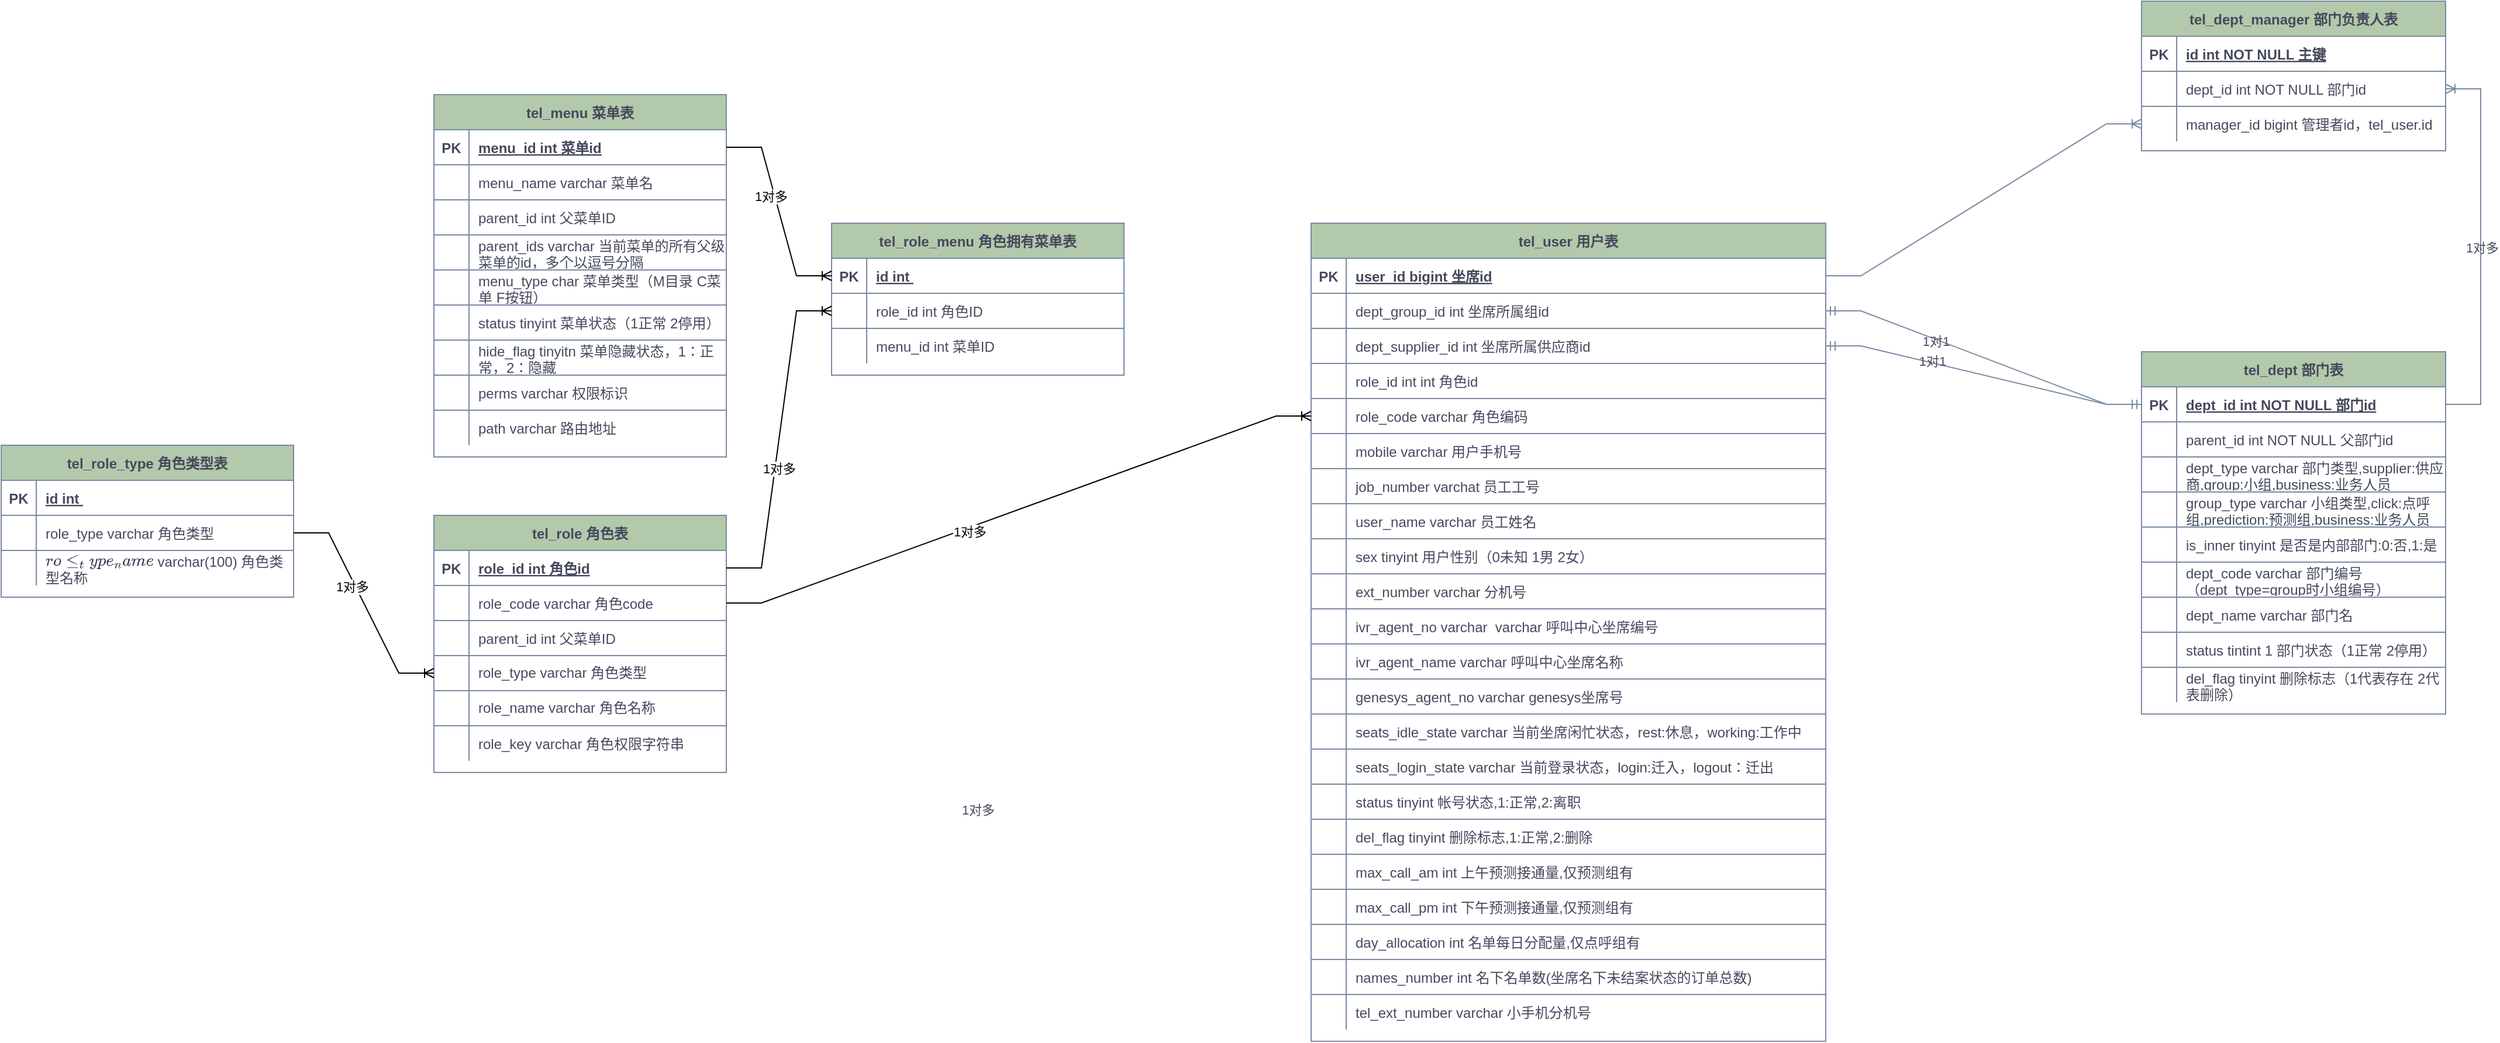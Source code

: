 <mxfile version="22.1.5" type="github">
  <diagram id="R2lEEEUBdFMjLlhIrx00" name="Page-1">
    <mxGraphModel dx="3419" dy="2152" grid="1" gridSize="10" guides="1" tooltips="1" connect="1" arrows="1" fold="1" page="1" pageScale="1" pageWidth="850" pageHeight="1100" math="0" shadow="0" extFonts="Permanent Marker^https://fonts.googleapis.com/css?family=Permanent+Marker">
      <root>
        <mxCell id="0" />
        <mxCell id="1" parent="0" />
        <mxCell id="C-vyLk0tnHw3VtMMgP7b-2" value="tel_dept 部门表" style="shape=table;startSize=30;container=1;collapsible=1;childLayout=tableLayout;fixedRows=1;rowLines=1;fontStyle=1;align=center;resizeLast=1;labelBackgroundColor=none;fillColor=#B2C9AB;strokeColor=#788AA3;fontColor=#46495D;" parent="1" vertex="1">
          <mxGeometry x="700" y="210" width="260" height="310" as="geometry" />
        </mxCell>
        <mxCell id="C-vyLk0tnHw3VtMMgP7b-3" value="" style="shape=partialRectangle;collapsible=0;dropTarget=0;pointerEvents=0;fillColor=none;points=[[0,0.5],[1,0.5]];portConstraint=eastwest;top=0;left=0;right=0;bottom=1;labelBackgroundColor=none;strokeColor=#788AA3;fontColor=#46495D;" parent="C-vyLk0tnHw3VtMMgP7b-2" vertex="1">
          <mxGeometry y="30" width="260" height="30" as="geometry" />
        </mxCell>
        <mxCell id="C-vyLk0tnHw3VtMMgP7b-4" value="PK" style="shape=partialRectangle;overflow=hidden;connectable=0;fillColor=none;top=0;left=0;bottom=0;right=0;fontStyle=1;labelBackgroundColor=none;strokeColor=#788AA3;fontColor=#46495D;" parent="C-vyLk0tnHw3VtMMgP7b-3" vertex="1">
          <mxGeometry width="30" height="30" as="geometry">
            <mxRectangle width="30" height="30" as="alternateBounds" />
          </mxGeometry>
        </mxCell>
        <mxCell id="C-vyLk0tnHw3VtMMgP7b-5" value="dept_id int NOT NULL 部门id" style="shape=partialRectangle;overflow=hidden;connectable=0;fillColor=none;top=0;left=0;bottom=0;right=0;align=left;spacingLeft=6;fontStyle=5;labelBackgroundColor=none;strokeColor=#788AA3;fontColor=#46495D;" parent="C-vyLk0tnHw3VtMMgP7b-3" vertex="1">
          <mxGeometry x="30" width="230" height="30" as="geometry">
            <mxRectangle width="230" height="30" as="alternateBounds" />
          </mxGeometry>
        </mxCell>
        <mxCell id="C-vyLk0tnHw3VtMMgP7b-6" value="" style="shape=partialRectangle;collapsible=0;dropTarget=0;pointerEvents=0;fillColor=none;points=[[0,0.5],[1,0.5]];portConstraint=eastwest;top=0;left=0;right=0;bottom=0;labelBackgroundColor=none;strokeColor=#788AA3;fontColor=#46495D;" parent="C-vyLk0tnHw3VtMMgP7b-2" vertex="1">
          <mxGeometry y="60" width="260" height="30" as="geometry" />
        </mxCell>
        <mxCell id="C-vyLk0tnHw3VtMMgP7b-7" value="" style="shape=partialRectangle;overflow=hidden;connectable=0;fillColor=none;top=0;left=0;bottom=0;right=0;labelBackgroundColor=none;strokeColor=#788AA3;fontColor=#46495D;" parent="C-vyLk0tnHw3VtMMgP7b-6" vertex="1">
          <mxGeometry width="30" height="30" as="geometry">
            <mxRectangle width="30" height="30" as="alternateBounds" />
          </mxGeometry>
        </mxCell>
        <mxCell id="C-vyLk0tnHw3VtMMgP7b-8" value="parent_id int NOT NULL 父部门id" style="shape=partialRectangle;overflow=hidden;connectable=0;fillColor=none;top=0;left=0;bottom=0;right=0;align=left;spacingLeft=6;labelBackgroundColor=none;strokeColor=#788AA3;fontColor=#46495D;" parent="C-vyLk0tnHw3VtMMgP7b-6" vertex="1">
          <mxGeometry x="30" width="230" height="30" as="geometry">
            <mxRectangle width="230" height="30" as="alternateBounds" />
          </mxGeometry>
        </mxCell>
        <mxCell id="UYAXHsMJXScv0QTJUN_9-118" style="shape=partialRectangle;collapsible=0;dropTarget=0;pointerEvents=0;fillColor=none;points=[[0,0.5],[1,0.5]];portConstraint=eastwest;top=0;left=0;right=0;bottom=0;labelBackgroundColor=none;strokeColor=#788AA3;fontColor=#46495D;" parent="C-vyLk0tnHw3VtMMgP7b-2" vertex="1">
          <mxGeometry y="90" width="260" height="30" as="geometry" />
        </mxCell>
        <mxCell id="UYAXHsMJXScv0QTJUN_9-119" style="shape=partialRectangle;overflow=hidden;connectable=0;fillColor=none;top=0;left=0;bottom=0;right=0;labelBackgroundColor=none;strokeColor=#788AA3;fontColor=#46495D;" parent="UYAXHsMJXScv0QTJUN_9-118" vertex="1">
          <mxGeometry width="30" height="30" as="geometry">
            <mxRectangle width="30" height="30" as="alternateBounds" />
          </mxGeometry>
        </mxCell>
        <mxCell id="UYAXHsMJXScv0QTJUN_9-120" value="dept_type varchar 部门类型,supplier:供应商,group:小组,business:业务人员" style="shape=partialRectangle;overflow=hidden;connectable=0;fillColor=none;top=0;left=0;bottom=0;right=0;align=left;spacingLeft=6;labelBackgroundColor=none;strokeColor=#788AA3;fontColor=#46495D;whiteSpace=wrap;" parent="UYAXHsMJXScv0QTJUN_9-118" vertex="1">
          <mxGeometry x="30" width="230" height="30" as="geometry">
            <mxRectangle width="230" height="30" as="alternateBounds" />
          </mxGeometry>
        </mxCell>
        <mxCell id="UYAXHsMJXScv0QTJUN_9-121" style="shape=partialRectangle;collapsible=0;dropTarget=0;pointerEvents=0;fillColor=none;points=[[0,0.5],[1,0.5]];portConstraint=eastwest;top=0;left=0;right=0;bottom=0;labelBackgroundColor=none;strokeColor=#788AA3;fontColor=#46495D;" parent="C-vyLk0tnHw3VtMMgP7b-2" vertex="1">
          <mxGeometry y="120" width="260" height="30" as="geometry" />
        </mxCell>
        <mxCell id="UYAXHsMJXScv0QTJUN_9-122" style="shape=partialRectangle;overflow=hidden;connectable=0;fillColor=none;top=0;left=0;bottom=0;right=0;labelBackgroundColor=none;strokeColor=#788AA3;fontColor=#46495D;" parent="UYAXHsMJXScv0QTJUN_9-121" vertex="1">
          <mxGeometry width="30" height="30" as="geometry">
            <mxRectangle width="30" height="30" as="alternateBounds" />
          </mxGeometry>
        </mxCell>
        <mxCell id="UYAXHsMJXScv0QTJUN_9-123" value="group_type varchar 小组类型,click:点呼组,prediction:预测组,business:业务人员" style="shape=partialRectangle;overflow=hidden;connectable=0;fillColor=none;top=0;left=0;bottom=0;right=0;align=left;spacingLeft=6;labelBackgroundColor=none;strokeColor=#788AA3;fontColor=#46495D;whiteSpace=wrap;" parent="UYAXHsMJXScv0QTJUN_9-121" vertex="1">
          <mxGeometry x="30" width="230" height="30" as="geometry">
            <mxRectangle width="230" height="30" as="alternateBounds" />
          </mxGeometry>
        </mxCell>
        <mxCell id="UYAXHsMJXScv0QTJUN_9-124" style="shape=partialRectangle;collapsible=0;dropTarget=0;pointerEvents=0;fillColor=none;points=[[0,0.5],[1,0.5]];portConstraint=eastwest;top=0;left=0;right=0;bottom=0;labelBackgroundColor=none;strokeColor=#788AA3;fontColor=#46495D;" parent="C-vyLk0tnHw3VtMMgP7b-2" vertex="1">
          <mxGeometry y="150" width="260" height="30" as="geometry" />
        </mxCell>
        <mxCell id="UYAXHsMJXScv0QTJUN_9-125" style="shape=partialRectangle;overflow=hidden;connectable=0;fillColor=none;top=0;left=0;bottom=0;right=0;labelBackgroundColor=none;strokeColor=#788AA3;fontColor=#46495D;" parent="UYAXHsMJXScv0QTJUN_9-124" vertex="1">
          <mxGeometry width="30" height="30" as="geometry">
            <mxRectangle width="30" height="30" as="alternateBounds" />
          </mxGeometry>
        </mxCell>
        <mxCell id="UYAXHsMJXScv0QTJUN_9-126" value="is_inner tinyint 是否是内部部门:0:否,1:是" style="shape=partialRectangle;overflow=hidden;connectable=0;fillColor=none;top=0;left=0;bottom=0;right=0;align=left;spacingLeft=6;labelBackgroundColor=none;strokeColor=#788AA3;fontColor=#46495D;" parent="UYAXHsMJXScv0QTJUN_9-124" vertex="1">
          <mxGeometry x="30" width="230" height="30" as="geometry">
            <mxRectangle width="230" height="30" as="alternateBounds" />
          </mxGeometry>
        </mxCell>
        <mxCell id="UYAXHsMJXScv0QTJUN_9-127" style="shape=partialRectangle;collapsible=0;dropTarget=0;pointerEvents=0;fillColor=none;points=[[0,0.5],[1,0.5]];portConstraint=eastwest;top=0;left=0;right=0;bottom=0;labelBackgroundColor=none;strokeColor=#788AA3;fontColor=#46495D;" parent="C-vyLk0tnHw3VtMMgP7b-2" vertex="1">
          <mxGeometry y="180" width="260" height="30" as="geometry" />
        </mxCell>
        <mxCell id="UYAXHsMJXScv0QTJUN_9-128" style="shape=partialRectangle;overflow=hidden;connectable=0;fillColor=none;top=0;left=0;bottom=0;right=0;labelBackgroundColor=none;strokeColor=#788AA3;fontColor=#46495D;" parent="UYAXHsMJXScv0QTJUN_9-127" vertex="1">
          <mxGeometry width="30" height="30" as="geometry">
            <mxRectangle width="30" height="30" as="alternateBounds" />
          </mxGeometry>
        </mxCell>
        <mxCell id="UYAXHsMJXScv0QTJUN_9-129" value="dept_code varchar 部门编号（dept_type=group时小组编号）" style="shape=partialRectangle;overflow=hidden;connectable=0;fillColor=none;top=0;left=0;bottom=0;right=0;align=left;spacingLeft=6;labelBackgroundColor=none;strokeColor=#788AA3;fontColor=#46495D;whiteSpace=wrap;" parent="UYAXHsMJXScv0QTJUN_9-127" vertex="1">
          <mxGeometry x="30" width="230" height="30" as="geometry">
            <mxRectangle width="230" height="30" as="alternateBounds" />
          </mxGeometry>
        </mxCell>
        <mxCell id="UYAXHsMJXScv0QTJUN_9-130" style="shape=partialRectangle;collapsible=0;dropTarget=0;pointerEvents=0;fillColor=none;points=[[0,0.5],[1,0.5]];portConstraint=eastwest;top=0;left=0;right=0;bottom=0;labelBackgroundColor=none;strokeColor=#788AA3;fontColor=#46495D;" parent="C-vyLk0tnHw3VtMMgP7b-2" vertex="1">
          <mxGeometry y="210" width="260" height="30" as="geometry" />
        </mxCell>
        <mxCell id="UYAXHsMJXScv0QTJUN_9-131" style="shape=partialRectangle;overflow=hidden;connectable=0;fillColor=none;top=0;left=0;bottom=0;right=0;labelBackgroundColor=none;strokeColor=#788AA3;fontColor=#46495D;" parent="UYAXHsMJXScv0QTJUN_9-130" vertex="1">
          <mxGeometry width="30" height="30" as="geometry">
            <mxRectangle width="30" height="30" as="alternateBounds" />
          </mxGeometry>
        </mxCell>
        <mxCell id="UYAXHsMJXScv0QTJUN_9-132" value="dept_name varchar 部门名" style="shape=partialRectangle;overflow=hidden;connectable=0;fillColor=none;top=0;left=0;bottom=0;right=0;align=left;spacingLeft=6;labelBackgroundColor=none;strokeColor=#788AA3;fontColor=#46495D;" parent="UYAXHsMJXScv0QTJUN_9-130" vertex="1">
          <mxGeometry x="30" width="230" height="30" as="geometry">
            <mxRectangle width="230" height="30" as="alternateBounds" />
          </mxGeometry>
        </mxCell>
        <mxCell id="UYAXHsMJXScv0QTJUN_9-133" style="shape=partialRectangle;collapsible=0;dropTarget=0;pointerEvents=0;fillColor=none;points=[[0,0.5],[1,0.5]];portConstraint=eastwest;top=0;left=0;right=0;bottom=0;labelBackgroundColor=none;strokeColor=#788AA3;fontColor=#46495D;" parent="C-vyLk0tnHw3VtMMgP7b-2" vertex="1">
          <mxGeometry y="240" width="260" height="30" as="geometry" />
        </mxCell>
        <mxCell id="UYAXHsMJXScv0QTJUN_9-134" style="shape=partialRectangle;overflow=hidden;connectable=0;fillColor=none;top=0;left=0;bottom=0;right=0;labelBackgroundColor=none;strokeColor=#788AA3;fontColor=#46495D;" parent="UYAXHsMJXScv0QTJUN_9-133" vertex="1">
          <mxGeometry width="30" height="30" as="geometry">
            <mxRectangle width="30" height="30" as="alternateBounds" />
          </mxGeometry>
        </mxCell>
        <mxCell id="UYAXHsMJXScv0QTJUN_9-135" value="status tintint 1 部门状态（1正常 2停用）" style="shape=partialRectangle;overflow=hidden;connectable=0;fillColor=none;top=0;left=0;bottom=0;right=0;align=left;spacingLeft=6;labelBackgroundColor=none;strokeColor=#788AA3;fontColor=#46495D;" parent="UYAXHsMJXScv0QTJUN_9-133" vertex="1">
          <mxGeometry x="30" width="230" height="30" as="geometry">
            <mxRectangle width="230" height="30" as="alternateBounds" />
          </mxGeometry>
        </mxCell>
        <mxCell id="UYAXHsMJXScv0QTJUN_9-136" style="shape=partialRectangle;collapsible=0;dropTarget=0;pointerEvents=0;fillColor=none;points=[[0,0.5],[1,0.5]];portConstraint=eastwest;top=0;left=0;right=0;bottom=0;labelBackgroundColor=none;strokeColor=#788AA3;fontColor=#46495D;" parent="C-vyLk0tnHw3VtMMgP7b-2" vertex="1">
          <mxGeometry y="270" width="260" height="30" as="geometry" />
        </mxCell>
        <mxCell id="UYAXHsMJXScv0QTJUN_9-137" style="shape=partialRectangle;overflow=hidden;connectable=0;fillColor=none;top=0;left=0;bottom=0;right=0;labelBackgroundColor=none;strokeColor=#788AA3;fontColor=#46495D;" parent="UYAXHsMJXScv0QTJUN_9-136" vertex="1">
          <mxGeometry width="30" height="30" as="geometry">
            <mxRectangle width="30" height="30" as="alternateBounds" />
          </mxGeometry>
        </mxCell>
        <mxCell id="UYAXHsMJXScv0QTJUN_9-138" value="del_flag tinyint 删除标志（1代表存在 2代表删除）" style="shape=partialRectangle;overflow=hidden;connectable=0;fillColor=none;top=0;left=0;bottom=0;right=0;align=left;spacingLeft=6;labelBackgroundColor=none;strokeColor=#788AA3;fontColor=#46495D;whiteSpace=wrap;" parent="UYAXHsMJXScv0QTJUN_9-136" vertex="1">
          <mxGeometry x="30" width="230" height="30" as="geometry">
            <mxRectangle width="230" height="30" as="alternateBounds" />
          </mxGeometry>
        </mxCell>
        <mxCell id="C-vyLk0tnHw3VtMMgP7b-13" value="tel_dept_manager 部门负责人表" style="shape=table;startSize=30;container=1;collapsible=1;childLayout=tableLayout;fixedRows=1;rowLines=1;fontStyle=1;align=center;resizeLast=1;labelBackgroundColor=none;fillColor=#B2C9AB;strokeColor=#788AA3;fontColor=#46495D;" parent="1" vertex="1">
          <mxGeometry x="700" y="-90" width="260" height="128" as="geometry" />
        </mxCell>
        <mxCell id="C-vyLk0tnHw3VtMMgP7b-14" value="" style="shape=partialRectangle;collapsible=0;dropTarget=0;pointerEvents=0;fillColor=none;points=[[0,0.5],[1,0.5]];portConstraint=eastwest;top=0;left=0;right=0;bottom=1;labelBackgroundColor=none;strokeColor=#788AA3;fontColor=#46495D;" parent="C-vyLk0tnHw3VtMMgP7b-13" vertex="1">
          <mxGeometry y="30" width="260" height="30" as="geometry" />
        </mxCell>
        <mxCell id="C-vyLk0tnHw3VtMMgP7b-15" value="PK" style="shape=partialRectangle;overflow=hidden;connectable=0;fillColor=none;top=0;left=0;bottom=0;right=0;fontStyle=1;labelBackgroundColor=none;strokeColor=#788AA3;fontColor=#46495D;" parent="C-vyLk0tnHw3VtMMgP7b-14" vertex="1">
          <mxGeometry width="30" height="30" as="geometry">
            <mxRectangle width="30" height="30" as="alternateBounds" />
          </mxGeometry>
        </mxCell>
        <mxCell id="C-vyLk0tnHw3VtMMgP7b-16" value="id int NOT NULL 主键" style="shape=partialRectangle;overflow=hidden;connectable=0;fillColor=none;top=0;left=0;bottom=0;right=0;align=left;spacingLeft=6;fontStyle=5;labelBackgroundColor=none;strokeColor=#788AA3;fontColor=#46495D;" parent="C-vyLk0tnHw3VtMMgP7b-14" vertex="1">
          <mxGeometry x="30" width="230" height="30" as="geometry">
            <mxRectangle width="230" height="30" as="alternateBounds" />
          </mxGeometry>
        </mxCell>
        <mxCell id="C-vyLk0tnHw3VtMMgP7b-17" value="" style="shape=partialRectangle;collapsible=0;dropTarget=0;pointerEvents=0;fillColor=none;points=[[0,0.5],[1,0.5]];portConstraint=eastwest;top=0;left=0;right=0;bottom=0;labelBackgroundColor=none;strokeColor=#788AA3;fontColor=#46495D;" parent="C-vyLk0tnHw3VtMMgP7b-13" vertex="1">
          <mxGeometry y="60" width="260" height="30" as="geometry" />
        </mxCell>
        <mxCell id="C-vyLk0tnHw3VtMMgP7b-18" value="" style="shape=partialRectangle;overflow=hidden;connectable=0;fillColor=none;top=0;left=0;bottom=0;right=0;labelBackgroundColor=none;strokeColor=#788AA3;fontColor=#46495D;" parent="C-vyLk0tnHw3VtMMgP7b-17" vertex="1">
          <mxGeometry width="30" height="30" as="geometry">
            <mxRectangle width="30" height="30" as="alternateBounds" />
          </mxGeometry>
        </mxCell>
        <mxCell id="C-vyLk0tnHw3VtMMgP7b-19" value="dept_id int NOT NULL 部门id" style="shape=partialRectangle;overflow=hidden;connectable=0;fillColor=none;top=0;left=0;bottom=0;right=0;align=left;spacingLeft=6;labelBackgroundColor=none;strokeColor=#788AA3;fontColor=#46495D;" parent="C-vyLk0tnHw3VtMMgP7b-17" vertex="1">
          <mxGeometry x="30" width="230" height="30" as="geometry">
            <mxRectangle width="230" height="30" as="alternateBounds" />
          </mxGeometry>
        </mxCell>
        <mxCell id="C-vyLk0tnHw3VtMMgP7b-20" value="" style="shape=partialRectangle;collapsible=0;dropTarget=0;pointerEvents=0;fillColor=none;points=[[0,0.5],[1,0.5]];portConstraint=eastwest;top=0;left=0;right=0;bottom=0;labelBackgroundColor=none;strokeColor=#788AA3;fontColor=#46495D;" parent="C-vyLk0tnHw3VtMMgP7b-13" vertex="1">
          <mxGeometry y="90" width="260" height="30" as="geometry" />
        </mxCell>
        <mxCell id="C-vyLk0tnHw3VtMMgP7b-21" value="" style="shape=partialRectangle;overflow=hidden;connectable=0;fillColor=none;top=0;left=0;bottom=0;right=0;labelBackgroundColor=none;strokeColor=#788AA3;fontColor=#46495D;" parent="C-vyLk0tnHw3VtMMgP7b-20" vertex="1">
          <mxGeometry width="30" height="30" as="geometry">
            <mxRectangle width="30" height="30" as="alternateBounds" />
          </mxGeometry>
        </mxCell>
        <mxCell id="C-vyLk0tnHw3VtMMgP7b-22" value="manager_id bigint 管理者id，tel_user.id" style="shape=partialRectangle;overflow=hidden;connectable=0;fillColor=none;top=0;left=0;bottom=0;right=0;align=left;spacingLeft=6;labelBackgroundColor=none;strokeColor=#788AA3;fontColor=#46495D;" parent="C-vyLk0tnHw3VtMMgP7b-20" vertex="1">
          <mxGeometry x="30" width="230" height="30" as="geometry">
            <mxRectangle width="230" height="30" as="alternateBounds" />
          </mxGeometry>
        </mxCell>
        <mxCell id="C-vyLk0tnHw3VtMMgP7b-23" value="tel_user 用户表" style="shape=table;startSize=30;container=1;collapsible=1;childLayout=tableLayout;fixedRows=1;rowLines=1;fontStyle=1;align=center;resizeLast=1;labelBackgroundColor=none;fillColor=#B2C9AB;strokeColor=#788AA3;fontColor=#46495D;" parent="1" vertex="1">
          <mxGeometry x="-10" y="100" width="440" height="700" as="geometry" />
        </mxCell>
        <mxCell id="C-vyLk0tnHw3VtMMgP7b-24" value="" style="shape=partialRectangle;collapsible=0;dropTarget=0;pointerEvents=0;fillColor=none;points=[[0,0.5],[1,0.5]];portConstraint=eastwest;top=0;left=0;right=0;bottom=1;labelBackgroundColor=none;strokeColor=#788AA3;fontColor=#46495D;" parent="C-vyLk0tnHw3VtMMgP7b-23" vertex="1">
          <mxGeometry y="30" width="440" height="30" as="geometry" />
        </mxCell>
        <mxCell id="C-vyLk0tnHw3VtMMgP7b-25" value="PK" style="shape=partialRectangle;overflow=hidden;connectable=0;fillColor=none;top=0;left=0;bottom=0;right=0;fontStyle=1;labelBackgroundColor=none;strokeColor=#788AA3;fontColor=#46495D;" parent="C-vyLk0tnHw3VtMMgP7b-24" vertex="1">
          <mxGeometry width="30" height="30" as="geometry">
            <mxRectangle width="30" height="30" as="alternateBounds" />
          </mxGeometry>
        </mxCell>
        <mxCell id="C-vyLk0tnHw3VtMMgP7b-26" value="user_id bigint 坐席id" style="shape=partialRectangle;overflow=hidden;connectable=0;fillColor=none;top=0;left=0;bottom=0;right=0;align=left;spacingLeft=6;fontStyle=5;labelBackgroundColor=none;strokeColor=#788AA3;fontColor=#46495D;" parent="C-vyLk0tnHw3VtMMgP7b-24" vertex="1">
          <mxGeometry x="30" width="410" height="30" as="geometry">
            <mxRectangle width="410" height="30" as="alternateBounds" />
          </mxGeometry>
        </mxCell>
        <mxCell id="C-vyLk0tnHw3VtMMgP7b-27" value="" style="shape=partialRectangle;collapsible=0;dropTarget=0;pointerEvents=0;fillColor=none;points=[[0,0.5],[1,0.5]];portConstraint=eastwest;top=0;left=0;right=0;bottom=0;labelBackgroundColor=none;strokeColor=#788AA3;fontColor=#46495D;" parent="C-vyLk0tnHw3VtMMgP7b-23" vertex="1">
          <mxGeometry y="60" width="440" height="30" as="geometry" />
        </mxCell>
        <mxCell id="C-vyLk0tnHw3VtMMgP7b-28" value="" style="shape=partialRectangle;overflow=hidden;connectable=0;fillColor=none;top=0;left=0;bottom=0;right=0;labelBackgroundColor=none;strokeColor=#788AA3;fontColor=#46495D;" parent="C-vyLk0tnHw3VtMMgP7b-27" vertex="1">
          <mxGeometry width="30" height="30" as="geometry">
            <mxRectangle width="30" height="30" as="alternateBounds" />
          </mxGeometry>
        </mxCell>
        <mxCell id="C-vyLk0tnHw3VtMMgP7b-29" value="dept_group_id int 坐席所属组id" style="shape=partialRectangle;overflow=hidden;connectable=0;fillColor=none;top=0;left=0;bottom=0;right=0;align=left;spacingLeft=6;labelBackgroundColor=none;strokeColor=#788AA3;fontColor=#46495D;" parent="C-vyLk0tnHw3VtMMgP7b-27" vertex="1">
          <mxGeometry x="30" width="410" height="30" as="geometry">
            <mxRectangle width="410" height="30" as="alternateBounds" />
          </mxGeometry>
        </mxCell>
        <mxCell id="UYAXHsMJXScv0QTJUN_9-1" style="shape=partialRectangle;collapsible=0;dropTarget=0;pointerEvents=0;fillColor=none;points=[[0,0.5],[1,0.5]];portConstraint=eastwest;top=0;left=0;right=0;bottom=0;labelBackgroundColor=none;strokeColor=#788AA3;fontColor=#46495D;" parent="C-vyLk0tnHw3VtMMgP7b-23" vertex="1">
          <mxGeometry y="90" width="440" height="30" as="geometry" />
        </mxCell>
        <mxCell id="UYAXHsMJXScv0QTJUN_9-2" style="shape=partialRectangle;overflow=hidden;connectable=0;fillColor=none;top=0;left=0;bottom=0;right=0;labelBackgroundColor=none;strokeColor=#788AA3;fontColor=#46495D;" parent="UYAXHsMJXScv0QTJUN_9-1" vertex="1">
          <mxGeometry width="30" height="30" as="geometry">
            <mxRectangle width="30" height="30" as="alternateBounds" />
          </mxGeometry>
        </mxCell>
        <mxCell id="UYAXHsMJXScv0QTJUN_9-3" value="dept_supplier_id int 坐席所属供应商id" style="shape=partialRectangle;overflow=hidden;connectable=0;fillColor=none;top=0;left=0;bottom=0;right=0;align=left;spacingLeft=6;labelBackgroundColor=none;strokeColor=#788AA3;fontColor=#46495D;" parent="UYAXHsMJXScv0QTJUN_9-1" vertex="1">
          <mxGeometry x="30" width="410" height="30" as="geometry">
            <mxRectangle width="410" height="30" as="alternateBounds" />
          </mxGeometry>
        </mxCell>
        <mxCell id="UYAXHsMJXScv0QTJUN_9-35" style="shape=partialRectangle;collapsible=0;dropTarget=0;pointerEvents=0;fillColor=none;points=[[0,0.5],[1,0.5]];portConstraint=eastwest;top=0;left=0;right=0;bottom=0;labelBackgroundColor=none;strokeColor=#788AA3;fontColor=#46495D;" parent="C-vyLk0tnHw3VtMMgP7b-23" vertex="1">
          <mxGeometry y="120" width="440" height="30" as="geometry" />
        </mxCell>
        <mxCell id="UYAXHsMJXScv0QTJUN_9-36" style="shape=partialRectangle;overflow=hidden;connectable=0;fillColor=none;top=0;left=0;bottom=0;right=0;labelBackgroundColor=none;strokeColor=#788AA3;fontColor=#46495D;" parent="UYAXHsMJXScv0QTJUN_9-35" vertex="1">
          <mxGeometry width="30" height="30" as="geometry">
            <mxRectangle width="30" height="30" as="alternateBounds" />
          </mxGeometry>
        </mxCell>
        <mxCell id="UYAXHsMJXScv0QTJUN_9-37" value="role_id int int 角色id" style="shape=partialRectangle;overflow=hidden;connectable=0;fillColor=none;top=0;left=0;bottom=0;right=0;align=left;spacingLeft=6;labelBackgroundColor=none;strokeColor=#788AA3;fontColor=#46495D;" parent="UYAXHsMJXScv0QTJUN_9-35" vertex="1">
          <mxGeometry x="30" width="410" height="30" as="geometry">
            <mxRectangle width="410" height="30" as="alternateBounds" />
          </mxGeometry>
        </mxCell>
        <mxCell id="UYAXHsMJXScv0QTJUN_9-41" style="shape=partialRectangle;collapsible=0;dropTarget=0;pointerEvents=0;fillColor=none;points=[[0,0.5],[1,0.5]];portConstraint=eastwest;top=0;left=0;right=0;bottom=0;labelBackgroundColor=none;strokeColor=#788AA3;fontColor=#46495D;" parent="C-vyLk0tnHw3VtMMgP7b-23" vertex="1">
          <mxGeometry y="150" width="440" height="30" as="geometry" />
        </mxCell>
        <mxCell id="UYAXHsMJXScv0QTJUN_9-42" style="shape=partialRectangle;overflow=hidden;connectable=0;fillColor=none;top=0;left=0;bottom=0;right=0;labelBackgroundColor=none;strokeColor=#788AA3;fontColor=#46495D;" parent="UYAXHsMJXScv0QTJUN_9-41" vertex="1">
          <mxGeometry width="30" height="30" as="geometry">
            <mxRectangle width="30" height="30" as="alternateBounds" />
          </mxGeometry>
        </mxCell>
        <mxCell id="UYAXHsMJXScv0QTJUN_9-43" value="role_code varchar 角色编码" style="shape=partialRectangle;overflow=hidden;connectable=0;fillColor=none;top=0;left=0;bottom=0;right=0;align=left;spacingLeft=6;labelBackgroundColor=none;strokeColor=#788AA3;fontColor=#46495D;" parent="UYAXHsMJXScv0QTJUN_9-41" vertex="1">
          <mxGeometry x="30" width="410" height="30" as="geometry">
            <mxRectangle width="410" height="30" as="alternateBounds" />
          </mxGeometry>
        </mxCell>
        <mxCell id="UYAXHsMJXScv0QTJUN_9-38" style="shape=partialRectangle;collapsible=0;dropTarget=0;pointerEvents=0;fillColor=none;points=[[0,0.5],[1,0.5]];portConstraint=eastwest;top=0;left=0;right=0;bottom=0;labelBackgroundColor=none;strokeColor=#788AA3;fontColor=#46495D;" parent="C-vyLk0tnHw3VtMMgP7b-23" vertex="1">
          <mxGeometry y="180" width="440" height="30" as="geometry" />
        </mxCell>
        <mxCell id="UYAXHsMJXScv0QTJUN_9-39" style="shape=partialRectangle;overflow=hidden;connectable=0;fillColor=none;top=0;left=0;bottom=0;right=0;labelBackgroundColor=none;strokeColor=#788AA3;fontColor=#46495D;" parent="UYAXHsMJXScv0QTJUN_9-38" vertex="1">
          <mxGeometry width="30" height="30" as="geometry">
            <mxRectangle width="30" height="30" as="alternateBounds" />
          </mxGeometry>
        </mxCell>
        <mxCell id="UYAXHsMJXScv0QTJUN_9-40" value="mobile varchar 用户手机号" style="shape=partialRectangle;overflow=hidden;connectable=0;fillColor=none;top=0;left=0;bottom=0;right=0;align=left;spacingLeft=6;labelBackgroundColor=none;strokeColor=#788AA3;fontColor=#46495D;" parent="UYAXHsMJXScv0QTJUN_9-38" vertex="1">
          <mxGeometry x="30" width="410" height="30" as="geometry">
            <mxRectangle width="410" height="30" as="alternateBounds" />
          </mxGeometry>
        </mxCell>
        <mxCell id="UYAXHsMJXScv0QTJUN_9-47" style="shape=partialRectangle;collapsible=0;dropTarget=0;pointerEvents=0;fillColor=none;points=[[0,0.5],[1,0.5]];portConstraint=eastwest;top=0;left=0;right=0;bottom=0;labelBackgroundColor=none;strokeColor=#788AA3;fontColor=#46495D;" parent="C-vyLk0tnHw3VtMMgP7b-23" vertex="1">
          <mxGeometry y="210" width="440" height="30" as="geometry" />
        </mxCell>
        <mxCell id="UYAXHsMJXScv0QTJUN_9-48" style="shape=partialRectangle;overflow=hidden;connectable=0;fillColor=none;top=0;left=0;bottom=0;right=0;labelBackgroundColor=none;strokeColor=#788AA3;fontColor=#46495D;" parent="UYAXHsMJXScv0QTJUN_9-47" vertex="1">
          <mxGeometry width="30" height="30" as="geometry">
            <mxRectangle width="30" height="30" as="alternateBounds" />
          </mxGeometry>
        </mxCell>
        <mxCell id="UYAXHsMJXScv0QTJUN_9-49" value="job_number varchat 员工工号" style="shape=partialRectangle;overflow=hidden;connectable=0;fillColor=none;top=0;left=0;bottom=0;right=0;align=left;spacingLeft=6;labelBackgroundColor=none;strokeColor=#788AA3;fontColor=#46495D;" parent="UYAXHsMJXScv0QTJUN_9-47" vertex="1">
          <mxGeometry x="30" width="410" height="30" as="geometry">
            <mxRectangle width="410" height="30" as="alternateBounds" />
          </mxGeometry>
        </mxCell>
        <mxCell id="UYAXHsMJXScv0QTJUN_9-44" style="shape=partialRectangle;collapsible=0;dropTarget=0;pointerEvents=0;fillColor=none;points=[[0,0.5],[1,0.5]];portConstraint=eastwest;top=0;left=0;right=0;bottom=0;labelBackgroundColor=none;strokeColor=#788AA3;fontColor=#46495D;" parent="C-vyLk0tnHw3VtMMgP7b-23" vertex="1">
          <mxGeometry y="240" width="440" height="30" as="geometry" />
        </mxCell>
        <mxCell id="UYAXHsMJXScv0QTJUN_9-45" style="shape=partialRectangle;overflow=hidden;connectable=0;fillColor=none;top=0;left=0;bottom=0;right=0;labelBackgroundColor=none;strokeColor=#788AA3;fontColor=#46495D;" parent="UYAXHsMJXScv0QTJUN_9-44" vertex="1">
          <mxGeometry width="30" height="30" as="geometry">
            <mxRectangle width="30" height="30" as="alternateBounds" />
          </mxGeometry>
        </mxCell>
        <mxCell id="UYAXHsMJXScv0QTJUN_9-46" value="user_name varchar 员工姓名 " style="shape=partialRectangle;overflow=hidden;connectable=0;fillColor=none;top=0;left=0;bottom=0;right=0;align=left;spacingLeft=6;labelBackgroundColor=none;strokeColor=#788AA3;fontColor=#46495D;" parent="UYAXHsMJXScv0QTJUN_9-44" vertex="1">
          <mxGeometry x="30" width="410" height="30" as="geometry">
            <mxRectangle width="410" height="30" as="alternateBounds" />
          </mxGeometry>
        </mxCell>
        <mxCell id="UYAXHsMJXScv0QTJUN_9-50" style="shape=partialRectangle;collapsible=0;dropTarget=0;pointerEvents=0;fillColor=none;points=[[0,0.5],[1,0.5]];portConstraint=eastwest;top=0;left=0;right=0;bottom=0;labelBackgroundColor=none;strokeColor=#788AA3;fontColor=#46495D;" parent="C-vyLk0tnHw3VtMMgP7b-23" vertex="1">
          <mxGeometry y="270" width="440" height="30" as="geometry" />
        </mxCell>
        <mxCell id="UYAXHsMJXScv0QTJUN_9-51" style="shape=partialRectangle;overflow=hidden;connectable=0;fillColor=none;top=0;left=0;bottom=0;right=0;labelBackgroundColor=none;strokeColor=#788AA3;fontColor=#46495D;" parent="UYAXHsMJXScv0QTJUN_9-50" vertex="1">
          <mxGeometry width="30" height="30" as="geometry">
            <mxRectangle width="30" height="30" as="alternateBounds" />
          </mxGeometry>
        </mxCell>
        <mxCell id="UYAXHsMJXScv0QTJUN_9-52" value="sex tinyint 用户性别（0未知 1男 2女）" style="shape=partialRectangle;overflow=hidden;connectable=0;fillColor=none;top=0;left=0;bottom=0;right=0;align=left;spacingLeft=6;labelBackgroundColor=none;strokeColor=#788AA3;fontColor=#46495D;" parent="UYAXHsMJXScv0QTJUN_9-50" vertex="1">
          <mxGeometry x="30" width="410" height="30" as="geometry">
            <mxRectangle width="410" height="30" as="alternateBounds" />
          </mxGeometry>
        </mxCell>
        <mxCell id="UYAXHsMJXScv0QTJUN_9-53" style="shape=partialRectangle;collapsible=0;dropTarget=0;pointerEvents=0;fillColor=none;points=[[0,0.5],[1,0.5]];portConstraint=eastwest;top=0;left=0;right=0;bottom=0;labelBackgroundColor=none;strokeColor=#788AA3;fontColor=#46495D;" parent="C-vyLk0tnHw3VtMMgP7b-23" vertex="1">
          <mxGeometry y="300" width="440" height="30" as="geometry" />
        </mxCell>
        <mxCell id="UYAXHsMJXScv0QTJUN_9-54" style="shape=partialRectangle;overflow=hidden;connectable=0;fillColor=none;top=0;left=0;bottom=0;right=0;labelBackgroundColor=none;strokeColor=#788AA3;fontColor=#46495D;" parent="UYAXHsMJXScv0QTJUN_9-53" vertex="1">
          <mxGeometry width="30" height="30" as="geometry">
            <mxRectangle width="30" height="30" as="alternateBounds" />
          </mxGeometry>
        </mxCell>
        <mxCell id="UYAXHsMJXScv0QTJUN_9-55" value="ext_number varchar 分机号" style="shape=partialRectangle;overflow=hidden;connectable=0;fillColor=none;top=0;left=0;bottom=0;right=0;align=left;spacingLeft=6;labelBackgroundColor=none;strokeColor=#788AA3;fontColor=#46495D;" parent="UYAXHsMJXScv0QTJUN_9-53" vertex="1">
          <mxGeometry x="30" width="410" height="30" as="geometry">
            <mxRectangle width="410" height="30" as="alternateBounds" />
          </mxGeometry>
        </mxCell>
        <mxCell id="UYAXHsMJXScv0QTJUN_9-56" style="shape=partialRectangle;collapsible=0;dropTarget=0;pointerEvents=0;fillColor=none;points=[[0,0.5],[1,0.5]];portConstraint=eastwest;top=0;left=0;right=0;bottom=0;labelBackgroundColor=none;strokeColor=#788AA3;fontColor=#46495D;" parent="C-vyLk0tnHw3VtMMgP7b-23" vertex="1">
          <mxGeometry y="330" width="440" height="30" as="geometry" />
        </mxCell>
        <mxCell id="UYAXHsMJXScv0QTJUN_9-57" style="shape=partialRectangle;overflow=hidden;connectable=0;fillColor=none;top=0;left=0;bottom=0;right=0;labelBackgroundColor=none;strokeColor=#788AA3;fontColor=#46495D;" parent="UYAXHsMJXScv0QTJUN_9-56" vertex="1">
          <mxGeometry width="30" height="30" as="geometry">
            <mxRectangle width="30" height="30" as="alternateBounds" />
          </mxGeometry>
        </mxCell>
        <mxCell id="UYAXHsMJXScv0QTJUN_9-58" value="ivr_agent_no varchar  varchar 呼叫中心坐席编号" style="shape=partialRectangle;overflow=hidden;connectable=0;fillColor=none;top=0;left=0;bottom=0;right=0;align=left;spacingLeft=6;labelBackgroundColor=none;strokeColor=#788AA3;fontColor=#46495D;" parent="UYAXHsMJXScv0QTJUN_9-56" vertex="1">
          <mxGeometry x="30" width="410" height="30" as="geometry">
            <mxRectangle width="410" height="30" as="alternateBounds" />
          </mxGeometry>
        </mxCell>
        <mxCell id="UYAXHsMJXScv0QTJUN_9-65" style="shape=partialRectangle;collapsible=0;dropTarget=0;pointerEvents=0;fillColor=none;points=[[0,0.5],[1,0.5]];portConstraint=eastwest;top=0;left=0;right=0;bottom=0;labelBackgroundColor=none;strokeColor=#788AA3;fontColor=#46495D;" parent="C-vyLk0tnHw3VtMMgP7b-23" vertex="1">
          <mxGeometry y="360" width="440" height="30" as="geometry" />
        </mxCell>
        <mxCell id="UYAXHsMJXScv0QTJUN_9-66" style="shape=partialRectangle;overflow=hidden;connectable=0;fillColor=none;top=0;left=0;bottom=0;right=0;labelBackgroundColor=none;strokeColor=#788AA3;fontColor=#46495D;" parent="UYAXHsMJXScv0QTJUN_9-65" vertex="1">
          <mxGeometry width="30" height="30" as="geometry">
            <mxRectangle width="30" height="30" as="alternateBounds" />
          </mxGeometry>
        </mxCell>
        <mxCell id="UYAXHsMJXScv0QTJUN_9-67" value="ivr_agent_name varchar 呼叫中心坐席名称" style="shape=partialRectangle;overflow=hidden;connectable=0;fillColor=none;top=0;left=0;bottom=0;right=0;align=left;spacingLeft=6;labelBackgroundColor=none;strokeColor=#788AA3;fontColor=#46495D;" parent="UYAXHsMJXScv0QTJUN_9-65" vertex="1">
          <mxGeometry x="30" width="410" height="30" as="geometry">
            <mxRectangle width="410" height="30" as="alternateBounds" />
          </mxGeometry>
        </mxCell>
        <mxCell id="UYAXHsMJXScv0QTJUN_9-62" style="shape=partialRectangle;collapsible=0;dropTarget=0;pointerEvents=0;fillColor=none;points=[[0,0.5],[1,0.5]];portConstraint=eastwest;top=0;left=0;right=0;bottom=0;labelBackgroundColor=none;strokeColor=#788AA3;fontColor=#46495D;" parent="C-vyLk0tnHw3VtMMgP7b-23" vertex="1">
          <mxGeometry y="390" width="440" height="30" as="geometry" />
        </mxCell>
        <mxCell id="UYAXHsMJXScv0QTJUN_9-63" style="shape=partialRectangle;overflow=hidden;connectable=0;fillColor=none;top=0;left=0;bottom=0;right=0;labelBackgroundColor=none;strokeColor=#788AA3;fontColor=#46495D;" parent="UYAXHsMJXScv0QTJUN_9-62" vertex="1">
          <mxGeometry width="30" height="30" as="geometry">
            <mxRectangle width="30" height="30" as="alternateBounds" />
          </mxGeometry>
        </mxCell>
        <mxCell id="UYAXHsMJXScv0QTJUN_9-64" value="genesys_agent_no varchar genesys坐席号" style="shape=partialRectangle;overflow=hidden;connectable=0;fillColor=none;top=0;left=0;bottom=0;right=0;align=left;spacingLeft=6;labelBackgroundColor=none;strokeColor=#788AA3;fontColor=#46495D;" parent="UYAXHsMJXScv0QTJUN_9-62" vertex="1">
          <mxGeometry x="30" width="410" height="30" as="geometry">
            <mxRectangle width="410" height="30" as="alternateBounds" />
          </mxGeometry>
        </mxCell>
        <mxCell id="UYAXHsMJXScv0QTJUN_9-59" style="shape=partialRectangle;collapsible=0;dropTarget=0;pointerEvents=0;fillColor=none;points=[[0,0.5],[1,0.5]];portConstraint=eastwest;top=0;left=0;right=0;bottom=0;labelBackgroundColor=none;strokeColor=#788AA3;fontColor=#46495D;" parent="C-vyLk0tnHw3VtMMgP7b-23" vertex="1">
          <mxGeometry y="420" width="440" height="30" as="geometry" />
        </mxCell>
        <mxCell id="UYAXHsMJXScv0QTJUN_9-60" style="shape=partialRectangle;overflow=hidden;connectable=0;fillColor=none;top=0;left=0;bottom=0;right=0;labelBackgroundColor=none;strokeColor=#788AA3;fontColor=#46495D;" parent="UYAXHsMJXScv0QTJUN_9-59" vertex="1">
          <mxGeometry width="30" height="30" as="geometry">
            <mxRectangle width="30" height="30" as="alternateBounds" />
          </mxGeometry>
        </mxCell>
        <mxCell id="UYAXHsMJXScv0QTJUN_9-61" value="seats_idle_state varchar 当前坐席闲忙状态，rest:休息，working:工作中" style="shape=partialRectangle;overflow=hidden;connectable=0;fillColor=none;top=0;left=0;bottom=0;right=0;align=left;spacingLeft=6;labelBackgroundColor=none;strokeColor=#788AA3;fontColor=#46495D;" parent="UYAXHsMJXScv0QTJUN_9-59" vertex="1">
          <mxGeometry x="30" width="410" height="30" as="geometry">
            <mxRectangle width="410" height="30" as="alternateBounds" />
          </mxGeometry>
        </mxCell>
        <mxCell id="UYAXHsMJXScv0QTJUN_9-68" style="shape=partialRectangle;collapsible=0;dropTarget=0;pointerEvents=0;fillColor=none;points=[[0,0.5],[1,0.5]];portConstraint=eastwest;top=0;left=0;right=0;bottom=0;labelBackgroundColor=none;strokeColor=#788AA3;fontColor=#46495D;" parent="C-vyLk0tnHw3VtMMgP7b-23" vertex="1">
          <mxGeometry y="450" width="440" height="30" as="geometry" />
        </mxCell>
        <mxCell id="UYAXHsMJXScv0QTJUN_9-69" style="shape=partialRectangle;overflow=hidden;connectable=0;fillColor=none;top=0;left=0;bottom=0;right=0;labelBackgroundColor=none;strokeColor=#788AA3;fontColor=#46495D;" parent="UYAXHsMJXScv0QTJUN_9-68" vertex="1">
          <mxGeometry width="30" height="30" as="geometry">
            <mxRectangle width="30" height="30" as="alternateBounds" />
          </mxGeometry>
        </mxCell>
        <mxCell id="UYAXHsMJXScv0QTJUN_9-70" value="seats_login_state varchar 当前登录状态，login:迁入，logout：迁出" style="shape=partialRectangle;overflow=hidden;connectable=0;fillColor=none;top=0;left=0;bottom=0;right=0;align=left;spacingLeft=6;labelBackgroundColor=none;strokeColor=#788AA3;fontColor=#46495D;" parent="UYAXHsMJXScv0QTJUN_9-68" vertex="1">
          <mxGeometry x="30" width="410" height="30" as="geometry">
            <mxRectangle width="410" height="30" as="alternateBounds" />
          </mxGeometry>
        </mxCell>
        <mxCell id="UYAXHsMJXScv0QTJUN_9-71" style="shape=partialRectangle;collapsible=0;dropTarget=0;pointerEvents=0;fillColor=none;points=[[0,0.5],[1,0.5]];portConstraint=eastwest;top=0;left=0;right=0;bottom=0;labelBackgroundColor=none;strokeColor=#788AA3;fontColor=#46495D;" parent="C-vyLk0tnHw3VtMMgP7b-23" vertex="1">
          <mxGeometry y="480" width="440" height="30" as="geometry" />
        </mxCell>
        <mxCell id="UYAXHsMJXScv0QTJUN_9-72" style="shape=partialRectangle;overflow=hidden;connectable=0;fillColor=none;top=0;left=0;bottom=0;right=0;labelBackgroundColor=none;strokeColor=#788AA3;fontColor=#46495D;" parent="UYAXHsMJXScv0QTJUN_9-71" vertex="1">
          <mxGeometry width="30" height="30" as="geometry">
            <mxRectangle width="30" height="30" as="alternateBounds" />
          </mxGeometry>
        </mxCell>
        <mxCell id="UYAXHsMJXScv0QTJUN_9-73" value="status tinyint 帐号状态,1:正常,2:离职" style="shape=partialRectangle;overflow=hidden;connectable=0;fillColor=none;top=0;left=0;bottom=0;right=0;align=left;spacingLeft=6;labelBackgroundColor=none;strokeColor=#788AA3;fontColor=#46495D;" parent="UYAXHsMJXScv0QTJUN_9-71" vertex="1">
          <mxGeometry x="30" width="410" height="30" as="geometry">
            <mxRectangle width="410" height="30" as="alternateBounds" />
          </mxGeometry>
        </mxCell>
        <mxCell id="UYAXHsMJXScv0QTJUN_9-74" style="shape=partialRectangle;collapsible=0;dropTarget=0;pointerEvents=0;fillColor=none;points=[[0,0.5],[1,0.5]];portConstraint=eastwest;top=0;left=0;right=0;bottom=0;labelBackgroundColor=none;strokeColor=#788AA3;fontColor=#46495D;" parent="C-vyLk0tnHw3VtMMgP7b-23" vertex="1">
          <mxGeometry y="510" width="440" height="30" as="geometry" />
        </mxCell>
        <mxCell id="UYAXHsMJXScv0QTJUN_9-75" style="shape=partialRectangle;overflow=hidden;connectable=0;fillColor=none;top=0;left=0;bottom=0;right=0;labelBackgroundColor=none;strokeColor=#788AA3;fontColor=#46495D;" parent="UYAXHsMJXScv0QTJUN_9-74" vertex="1">
          <mxGeometry width="30" height="30" as="geometry">
            <mxRectangle width="30" height="30" as="alternateBounds" />
          </mxGeometry>
        </mxCell>
        <mxCell id="UYAXHsMJXScv0QTJUN_9-76" value="del_flag tinyint 删除标志,1:正常,2:删除" style="shape=partialRectangle;overflow=hidden;connectable=0;fillColor=none;top=0;left=0;bottom=0;right=0;align=left;spacingLeft=6;labelBackgroundColor=none;strokeColor=#788AA3;fontColor=#46495D;" parent="UYAXHsMJXScv0QTJUN_9-74" vertex="1">
          <mxGeometry x="30" width="410" height="30" as="geometry">
            <mxRectangle width="410" height="30" as="alternateBounds" />
          </mxGeometry>
        </mxCell>
        <mxCell id="UYAXHsMJXScv0QTJUN_9-83" style="shape=partialRectangle;collapsible=0;dropTarget=0;pointerEvents=0;fillColor=none;points=[[0,0.5],[1,0.5]];portConstraint=eastwest;top=0;left=0;right=0;bottom=0;labelBackgroundColor=none;strokeColor=#788AA3;fontColor=#46495D;" parent="C-vyLk0tnHw3VtMMgP7b-23" vertex="1">
          <mxGeometry y="540" width="440" height="30" as="geometry" />
        </mxCell>
        <mxCell id="UYAXHsMJXScv0QTJUN_9-84" style="shape=partialRectangle;overflow=hidden;connectable=0;fillColor=none;top=0;left=0;bottom=0;right=0;labelBackgroundColor=none;strokeColor=#788AA3;fontColor=#46495D;" parent="UYAXHsMJXScv0QTJUN_9-83" vertex="1">
          <mxGeometry width="30" height="30" as="geometry">
            <mxRectangle width="30" height="30" as="alternateBounds" />
          </mxGeometry>
        </mxCell>
        <mxCell id="UYAXHsMJXScv0QTJUN_9-85" value="max_call_am int 上午预测接通量,仅预测组有" style="shape=partialRectangle;overflow=hidden;connectable=0;fillColor=none;top=0;left=0;bottom=0;right=0;align=left;spacingLeft=6;labelBackgroundColor=none;strokeColor=#788AA3;fontColor=#46495D;" parent="UYAXHsMJXScv0QTJUN_9-83" vertex="1">
          <mxGeometry x="30" width="410" height="30" as="geometry">
            <mxRectangle width="410" height="30" as="alternateBounds" />
          </mxGeometry>
        </mxCell>
        <mxCell id="UYAXHsMJXScv0QTJUN_9-80" style="shape=partialRectangle;collapsible=0;dropTarget=0;pointerEvents=0;fillColor=none;points=[[0,0.5],[1,0.5]];portConstraint=eastwest;top=0;left=0;right=0;bottom=0;labelBackgroundColor=none;strokeColor=#788AA3;fontColor=#46495D;" parent="C-vyLk0tnHw3VtMMgP7b-23" vertex="1">
          <mxGeometry y="570" width="440" height="30" as="geometry" />
        </mxCell>
        <mxCell id="UYAXHsMJXScv0QTJUN_9-81" style="shape=partialRectangle;overflow=hidden;connectable=0;fillColor=none;top=0;left=0;bottom=0;right=0;labelBackgroundColor=none;strokeColor=#788AA3;fontColor=#46495D;" parent="UYAXHsMJXScv0QTJUN_9-80" vertex="1">
          <mxGeometry width="30" height="30" as="geometry">
            <mxRectangle width="30" height="30" as="alternateBounds" />
          </mxGeometry>
        </mxCell>
        <mxCell id="UYAXHsMJXScv0QTJUN_9-82" value="max_call_pm int 下午预测接通量,仅预测组有" style="shape=partialRectangle;overflow=hidden;connectable=0;fillColor=none;top=0;left=0;bottom=0;right=0;align=left;spacingLeft=6;labelBackgroundColor=none;strokeColor=#788AA3;fontColor=#46495D;" parent="UYAXHsMJXScv0QTJUN_9-80" vertex="1">
          <mxGeometry x="30" width="410" height="30" as="geometry">
            <mxRectangle width="410" height="30" as="alternateBounds" />
          </mxGeometry>
        </mxCell>
        <mxCell id="UYAXHsMJXScv0QTJUN_9-77" style="shape=partialRectangle;collapsible=0;dropTarget=0;pointerEvents=0;fillColor=none;points=[[0,0.5],[1,0.5]];portConstraint=eastwest;top=0;left=0;right=0;bottom=0;labelBackgroundColor=none;strokeColor=#788AA3;fontColor=#46495D;" parent="C-vyLk0tnHw3VtMMgP7b-23" vertex="1">
          <mxGeometry y="600" width="440" height="30" as="geometry" />
        </mxCell>
        <mxCell id="UYAXHsMJXScv0QTJUN_9-78" style="shape=partialRectangle;overflow=hidden;connectable=0;fillColor=none;top=0;left=0;bottom=0;right=0;labelBackgroundColor=none;strokeColor=#788AA3;fontColor=#46495D;" parent="UYAXHsMJXScv0QTJUN_9-77" vertex="1">
          <mxGeometry width="30" height="30" as="geometry">
            <mxRectangle width="30" height="30" as="alternateBounds" />
          </mxGeometry>
        </mxCell>
        <mxCell id="UYAXHsMJXScv0QTJUN_9-79" value="day_allocation int 名单每日分配量,仅点呼组有" style="shape=partialRectangle;overflow=hidden;connectable=0;fillColor=none;top=0;left=0;bottom=0;right=0;align=left;spacingLeft=6;labelBackgroundColor=none;strokeColor=#788AA3;fontColor=#46495D;" parent="UYAXHsMJXScv0QTJUN_9-77" vertex="1">
          <mxGeometry x="30" width="410" height="30" as="geometry">
            <mxRectangle width="410" height="30" as="alternateBounds" />
          </mxGeometry>
        </mxCell>
        <mxCell id="UYAXHsMJXScv0QTJUN_9-95" style="shape=partialRectangle;collapsible=0;dropTarget=0;pointerEvents=0;fillColor=none;points=[[0,0.5],[1,0.5]];portConstraint=eastwest;top=0;left=0;right=0;bottom=0;labelBackgroundColor=none;strokeColor=#788AA3;fontColor=#46495D;" parent="C-vyLk0tnHw3VtMMgP7b-23" vertex="1">
          <mxGeometry y="630" width="440" height="30" as="geometry" />
        </mxCell>
        <mxCell id="UYAXHsMJXScv0QTJUN_9-96" style="shape=partialRectangle;overflow=hidden;connectable=0;fillColor=none;top=0;left=0;bottom=0;right=0;labelBackgroundColor=none;strokeColor=#788AA3;fontColor=#46495D;" parent="UYAXHsMJXScv0QTJUN_9-95" vertex="1">
          <mxGeometry width="30" height="30" as="geometry">
            <mxRectangle width="30" height="30" as="alternateBounds" />
          </mxGeometry>
        </mxCell>
        <mxCell id="UYAXHsMJXScv0QTJUN_9-97" value="names_number int 名下名单数(坐席名下未结案状态的订单总数)" style="shape=partialRectangle;overflow=hidden;connectable=0;fillColor=none;top=0;left=0;bottom=0;right=0;align=left;spacingLeft=6;labelBackgroundColor=none;strokeColor=#788AA3;fontColor=#46495D;" parent="UYAXHsMJXScv0QTJUN_9-95" vertex="1">
          <mxGeometry x="30" width="410" height="30" as="geometry">
            <mxRectangle width="410" height="30" as="alternateBounds" />
          </mxGeometry>
        </mxCell>
        <mxCell id="UYAXHsMJXScv0QTJUN_9-92" style="shape=partialRectangle;collapsible=0;dropTarget=0;pointerEvents=0;fillColor=none;points=[[0,0.5],[1,0.5]];portConstraint=eastwest;top=0;left=0;right=0;bottom=0;labelBackgroundColor=none;strokeColor=#788AA3;fontColor=#46495D;" parent="C-vyLk0tnHw3VtMMgP7b-23" vertex="1">
          <mxGeometry y="660" width="440" height="30" as="geometry" />
        </mxCell>
        <mxCell id="UYAXHsMJXScv0QTJUN_9-93" style="shape=partialRectangle;overflow=hidden;connectable=0;fillColor=none;top=0;left=0;bottom=0;right=0;labelBackgroundColor=none;strokeColor=#788AA3;fontColor=#46495D;" parent="UYAXHsMJXScv0QTJUN_9-92" vertex="1">
          <mxGeometry width="30" height="30" as="geometry">
            <mxRectangle width="30" height="30" as="alternateBounds" />
          </mxGeometry>
        </mxCell>
        <mxCell id="UYAXHsMJXScv0QTJUN_9-94" value="tel_ext_number varchar 小手机分机号" style="shape=partialRectangle;overflow=hidden;connectable=0;fillColor=none;top=0;left=0;bottom=0;right=0;align=left;spacingLeft=6;labelBackgroundColor=none;strokeColor=#788AA3;fontColor=#46495D;" parent="UYAXHsMJXScv0QTJUN_9-92" vertex="1">
          <mxGeometry x="30" width="410" height="30" as="geometry">
            <mxRectangle width="410" height="30" as="alternateBounds" />
          </mxGeometry>
        </mxCell>
        <mxCell id="UYAXHsMJXScv0QTJUN_9-13" value="" style="edgeStyle=entityRelationEdgeStyle;fontSize=12;html=1;endArrow=ERmandOne;startArrow=ERmandOne;rounded=0;exitX=1;exitY=0.5;exitDx=0;exitDy=0;entryX=0;entryY=0.5;entryDx=0;entryDy=0;labelBackgroundColor=none;strokeColor=#788AA3;fontColor=default;" parent="1" source="C-vyLk0tnHw3VtMMgP7b-27" target="C-vyLk0tnHw3VtMMgP7b-3" edge="1">
          <mxGeometry width="100" height="100" relative="1" as="geometry">
            <mxPoint x="325" y="100" as="sourcePoint" />
            <mxPoint x="425" as="targetPoint" />
          </mxGeometry>
        </mxCell>
        <mxCell id="UYAXHsMJXScv0QTJUN_9-15" value="1对1" style="edgeLabel;html=1;align=center;verticalAlign=middle;resizable=0;points=[];labelBackgroundColor=none;fontColor=#46495D;" parent="UYAXHsMJXScv0QTJUN_9-13" vertex="1" connectable="0">
          <mxGeometry x="-0.308" y="-1" relative="1" as="geometry">
            <mxPoint as="offset" />
          </mxGeometry>
        </mxCell>
        <mxCell id="UYAXHsMJXScv0QTJUN_9-14" value="" style="edgeStyle=entityRelationEdgeStyle;fontSize=12;html=1;endArrow=ERmandOne;startArrow=ERmandOne;rounded=0;exitX=1;exitY=0.5;exitDx=0;exitDy=0;entryX=0;entryY=0.5;entryDx=0;entryDy=0;labelBackgroundColor=none;strokeColor=#788AA3;fontColor=default;" parent="1" source="UYAXHsMJXScv0QTJUN_9-1" target="C-vyLk0tnHw3VtMMgP7b-3" edge="1">
          <mxGeometry width="100" height="100" relative="1" as="geometry">
            <mxPoint x="240" y="290" as="sourcePoint" />
            <mxPoint x="450" y="280" as="targetPoint" />
          </mxGeometry>
        </mxCell>
        <mxCell id="UYAXHsMJXScv0QTJUN_9-16" value="1对1" style="edgeLabel;html=1;align=center;verticalAlign=middle;resizable=0;points=[];labelBackgroundColor=none;fontColor=#46495D;" parent="UYAXHsMJXScv0QTJUN_9-14" vertex="1" connectable="0">
          <mxGeometry x="-0.334" y="1" relative="1" as="geometry">
            <mxPoint y="-1" as="offset" />
          </mxGeometry>
        </mxCell>
        <mxCell id="UYAXHsMJXScv0QTJUN_9-23" value="" style="edgeStyle=entityRelationEdgeStyle;fontSize=12;html=1;endArrow=ERoneToMany;rounded=0;exitX=1;exitY=0.5;exitDx=0;exitDy=0;entryX=0;entryY=0.5;entryDx=0;entryDy=0;labelBackgroundColor=none;strokeColor=#788AA3;fontColor=default;" parent="1" source="C-vyLk0tnHw3VtMMgP7b-24" target="C-vyLk0tnHw3VtMMgP7b-20" edge="1">
          <mxGeometry width="100" height="100" relative="1" as="geometry">
            <mxPoint x="140" y="440" as="sourcePoint" />
            <mxPoint x="240" y="340" as="targetPoint" />
            <Array as="points">
              <mxPoint x="10" y="250" />
              <mxPoint x="170" y="340" />
              <mxPoint y="290" />
              <mxPoint x="430" y="440" />
              <mxPoint x="140" y="360" />
              <mxPoint x="10" y="340" />
              <mxPoint x="220" y="290" />
            </Array>
          </mxGeometry>
        </mxCell>
        <mxCell id="UYAXHsMJXScv0QTJUN_9-24" value="1对多" style="edgeLabel;html=1;align=center;verticalAlign=middle;resizable=0;points=[];labelBackgroundColor=none;fontColor=#46495D;" parent="UYAXHsMJXScv0QTJUN_9-23" vertex="1" connectable="0">
          <mxGeometry x="-0.005" y="-1" relative="1" as="geometry">
            <mxPoint x="-860" y="520" as="offset" />
          </mxGeometry>
        </mxCell>
        <mxCell id="UYAXHsMJXScv0QTJUN_9-25" value="tel_menu 菜单表" style="shape=table;startSize=30;container=1;collapsible=1;childLayout=tableLayout;fixedRows=1;rowLines=1;fontStyle=1;align=center;resizeLast=1;labelBackgroundColor=none;fillColor=#B2C9AB;strokeColor=#788AA3;fontColor=#46495D;" parent="1" vertex="1">
          <mxGeometry x="-760" y="-10" width="250" height="310" as="geometry" />
        </mxCell>
        <mxCell id="UYAXHsMJXScv0QTJUN_9-26" value="" style="shape=partialRectangle;collapsible=0;dropTarget=0;pointerEvents=0;fillColor=none;points=[[0,0.5],[1,0.5]];portConstraint=eastwest;top=0;left=0;right=0;bottom=1;labelBackgroundColor=none;strokeColor=#788AA3;fontColor=#46495D;" parent="UYAXHsMJXScv0QTJUN_9-25" vertex="1">
          <mxGeometry y="30" width="250" height="30" as="geometry" />
        </mxCell>
        <mxCell id="UYAXHsMJXScv0QTJUN_9-27" value="PK" style="shape=partialRectangle;overflow=hidden;connectable=0;fillColor=none;top=0;left=0;bottom=0;right=0;fontStyle=1;labelBackgroundColor=none;strokeColor=#788AA3;fontColor=#46495D;" parent="UYAXHsMJXScv0QTJUN_9-26" vertex="1">
          <mxGeometry width="30" height="30" as="geometry">
            <mxRectangle width="30" height="30" as="alternateBounds" />
          </mxGeometry>
        </mxCell>
        <mxCell id="UYAXHsMJXScv0QTJUN_9-28" value="menu_id int 菜单id" style="shape=partialRectangle;overflow=hidden;connectable=0;fillColor=none;top=0;left=0;bottom=0;right=0;align=left;spacingLeft=6;fontStyle=5;labelBackgroundColor=none;strokeColor=#788AA3;fontColor=#46495D;" parent="UYAXHsMJXScv0QTJUN_9-26" vertex="1">
          <mxGeometry x="30" width="220" height="30" as="geometry">
            <mxRectangle width="220" height="30" as="alternateBounds" />
          </mxGeometry>
        </mxCell>
        <mxCell id="UYAXHsMJXScv0QTJUN_9-29" value="" style="shape=partialRectangle;collapsible=0;dropTarget=0;pointerEvents=0;fillColor=none;points=[[0,0.5],[1,0.5]];portConstraint=eastwest;top=0;left=0;right=0;bottom=0;labelBackgroundColor=none;strokeColor=#788AA3;fontColor=#46495D;" parent="UYAXHsMJXScv0QTJUN_9-25" vertex="1">
          <mxGeometry y="60" width="250" height="30" as="geometry" />
        </mxCell>
        <mxCell id="UYAXHsMJXScv0QTJUN_9-30" value="" style="shape=partialRectangle;overflow=hidden;connectable=0;fillColor=none;top=0;left=0;bottom=0;right=0;labelBackgroundColor=none;strokeColor=#788AA3;fontColor=#46495D;" parent="UYAXHsMJXScv0QTJUN_9-29" vertex="1">
          <mxGeometry width="30" height="30" as="geometry">
            <mxRectangle width="30" height="30" as="alternateBounds" />
          </mxGeometry>
        </mxCell>
        <mxCell id="UYAXHsMJXScv0QTJUN_9-31" value="menu_name varchar 菜单名" style="shape=partialRectangle;overflow=hidden;connectable=0;fillColor=none;top=0;left=0;bottom=0;right=0;align=left;spacingLeft=6;labelBackgroundColor=none;strokeColor=#788AA3;fontColor=#46495D;" parent="UYAXHsMJXScv0QTJUN_9-29" vertex="1">
          <mxGeometry x="30" width="220" height="30" as="geometry">
            <mxRectangle width="220" height="30" as="alternateBounds" />
          </mxGeometry>
        </mxCell>
        <mxCell id="UYAXHsMJXScv0QTJUN_9-32" style="shape=partialRectangle;collapsible=0;dropTarget=0;pointerEvents=0;fillColor=none;points=[[0,0.5],[1,0.5]];portConstraint=eastwest;top=0;left=0;right=0;bottom=0;labelBackgroundColor=none;strokeColor=#788AA3;fontColor=#46495D;" parent="UYAXHsMJXScv0QTJUN_9-25" vertex="1">
          <mxGeometry y="90" width="250" height="30" as="geometry" />
        </mxCell>
        <mxCell id="UYAXHsMJXScv0QTJUN_9-33" style="shape=partialRectangle;overflow=hidden;connectable=0;fillColor=none;top=0;left=0;bottom=0;right=0;labelBackgroundColor=none;strokeColor=#788AA3;fontColor=#46495D;" parent="UYAXHsMJXScv0QTJUN_9-32" vertex="1">
          <mxGeometry width="30" height="30" as="geometry">
            <mxRectangle width="30" height="30" as="alternateBounds" />
          </mxGeometry>
        </mxCell>
        <mxCell id="UYAXHsMJXScv0QTJUN_9-34" value="parent_id int 父菜单ID" style="shape=partialRectangle;overflow=hidden;connectable=0;fillColor=none;top=0;left=0;bottom=0;right=0;align=left;spacingLeft=6;labelBackgroundColor=none;strokeColor=#788AA3;fontColor=#46495D;" parent="UYAXHsMJXScv0QTJUN_9-32" vertex="1">
          <mxGeometry x="30" width="220" height="30" as="geometry">
            <mxRectangle width="220" height="30" as="alternateBounds" />
          </mxGeometry>
        </mxCell>
        <mxCell id="UYAXHsMJXScv0QTJUN_9-100" style="shape=partialRectangle;collapsible=0;dropTarget=0;pointerEvents=0;fillColor=none;points=[[0,0.5],[1,0.5]];portConstraint=eastwest;top=0;left=0;right=0;bottom=0;labelBackgroundColor=none;strokeColor=#788AA3;fontColor=#46495D;" parent="UYAXHsMJXScv0QTJUN_9-25" vertex="1">
          <mxGeometry y="120" width="250" height="30" as="geometry" />
        </mxCell>
        <mxCell id="UYAXHsMJXScv0QTJUN_9-101" style="shape=partialRectangle;overflow=hidden;connectable=0;fillColor=none;top=0;left=0;bottom=0;right=0;labelBackgroundColor=none;strokeColor=#788AA3;fontColor=#46495D;" parent="UYAXHsMJXScv0QTJUN_9-100" vertex="1">
          <mxGeometry width="30" height="30" as="geometry">
            <mxRectangle width="30" height="30" as="alternateBounds" />
          </mxGeometry>
        </mxCell>
        <mxCell id="UYAXHsMJXScv0QTJUN_9-102" value="parent_ids varchar 当前菜单的所有父级菜单的id，多个以逗号分隔" style="shape=partialRectangle;overflow=hidden;connectable=0;fillColor=none;top=0;left=0;bottom=0;right=0;align=left;spacingLeft=6;labelBackgroundColor=none;strokeColor=#788AA3;fontColor=#46495D;whiteSpace=wrap;" parent="UYAXHsMJXScv0QTJUN_9-100" vertex="1">
          <mxGeometry x="30" width="220" height="30" as="geometry">
            <mxRectangle width="220" height="30" as="alternateBounds" />
          </mxGeometry>
        </mxCell>
        <mxCell id="UYAXHsMJXScv0QTJUN_9-103" style="shape=partialRectangle;collapsible=0;dropTarget=0;pointerEvents=0;fillColor=none;points=[[0,0.5],[1,0.5]];portConstraint=eastwest;top=0;left=0;right=0;bottom=0;labelBackgroundColor=none;strokeColor=#788AA3;fontColor=#46495D;" parent="UYAXHsMJXScv0QTJUN_9-25" vertex="1">
          <mxGeometry y="150" width="250" height="30" as="geometry" />
        </mxCell>
        <mxCell id="UYAXHsMJXScv0QTJUN_9-104" style="shape=partialRectangle;overflow=hidden;connectable=0;fillColor=none;top=0;left=0;bottom=0;right=0;labelBackgroundColor=none;strokeColor=#788AA3;fontColor=#46495D;" parent="UYAXHsMJXScv0QTJUN_9-103" vertex="1">
          <mxGeometry width="30" height="30" as="geometry">
            <mxRectangle width="30" height="30" as="alternateBounds" />
          </mxGeometry>
        </mxCell>
        <mxCell id="UYAXHsMJXScv0QTJUN_9-105" value="menu_type char 菜单类型（M目录 C菜单 F按钮）" style="shape=partialRectangle;overflow=hidden;connectable=0;fillColor=none;top=0;left=0;bottom=0;right=0;align=left;spacingLeft=6;labelBackgroundColor=none;strokeColor=#788AA3;fontColor=#46495D;whiteSpace=wrap;" parent="UYAXHsMJXScv0QTJUN_9-103" vertex="1">
          <mxGeometry x="30" width="220" height="30" as="geometry">
            <mxRectangle width="220" height="30" as="alternateBounds" />
          </mxGeometry>
        </mxCell>
        <mxCell id="UYAXHsMJXScv0QTJUN_9-106" style="shape=partialRectangle;collapsible=0;dropTarget=0;pointerEvents=0;fillColor=none;points=[[0,0.5],[1,0.5]];portConstraint=eastwest;top=0;left=0;right=0;bottom=0;labelBackgroundColor=none;strokeColor=#788AA3;fontColor=#46495D;" parent="UYAXHsMJXScv0QTJUN_9-25" vertex="1">
          <mxGeometry y="180" width="250" height="30" as="geometry" />
        </mxCell>
        <mxCell id="UYAXHsMJXScv0QTJUN_9-107" style="shape=partialRectangle;overflow=hidden;connectable=0;fillColor=none;top=0;left=0;bottom=0;right=0;labelBackgroundColor=none;strokeColor=#788AA3;fontColor=#46495D;" parent="UYAXHsMJXScv0QTJUN_9-106" vertex="1">
          <mxGeometry width="30" height="30" as="geometry">
            <mxRectangle width="30" height="30" as="alternateBounds" />
          </mxGeometry>
        </mxCell>
        <mxCell id="UYAXHsMJXScv0QTJUN_9-108" value="status tinyint 菜单状态（1正常 2停用）" style="shape=partialRectangle;overflow=hidden;connectable=0;fillColor=none;top=0;left=0;bottom=0;right=0;align=left;spacingLeft=6;labelBackgroundColor=none;strokeColor=#788AA3;fontColor=#46495D;" parent="UYAXHsMJXScv0QTJUN_9-106" vertex="1">
          <mxGeometry x="30" width="220" height="30" as="geometry">
            <mxRectangle width="220" height="30" as="alternateBounds" />
          </mxGeometry>
        </mxCell>
        <mxCell id="UYAXHsMJXScv0QTJUN_9-109" style="shape=partialRectangle;collapsible=0;dropTarget=0;pointerEvents=0;fillColor=none;points=[[0,0.5],[1,0.5]];portConstraint=eastwest;top=0;left=0;right=0;bottom=0;labelBackgroundColor=none;strokeColor=#788AA3;fontColor=#46495D;" parent="UYAXHsMJXScv0QTJUN_9-25" vertex="1">
          <mxGeometry y="210" width="250" height="30" as="geometry" />
        </mxCell>
        <mxCell id="UYAXHsMJXScv0QTJUN_9-110" style="shape=partialRectangle;overflow=hidden;connectable=0;fillColor=none;top=0;left=0;bottom=0;right=0;labelBackgroundColor=none;strokeColor=#788AA3;fontColor=#46495D;" parent="UYAXHsMJXScv0QTJUN_9-109" vertex="1">
          <mxGeometry width="30" height="30" as="geometry">
            <mxRectangle width="30" height="30" as="alternateBounds" />
          </mxGeometry>
        </mxCell>
        <mxCell id="UYAXHsMJXScv0QTJUN_9-111" value="hide_flag tinyitn 菜单隐藏状态，1：正常，2：隐藏" style="shape=partialRectangle;overflow=hidden;connectable=0;fillColor=none;top=0;left=0;bottom=0;right=0;align=left;spacingLeft=6;labelBackgroundColor=none;strokeColor=#788AA3;fontColor=#46495D;whiteSpace=wrap;" parent="UYAXHsMJXScv0QTJUN_9-109" vertex="1">
          <mxGeometry x="30" width="220" height="30" as="geometry">
            <mxRectangle width="220" height="30" as="alternateBounds" />
          </mxGeometry>
        </mxCell>
        <mxCell id="UYAXHsMJXScv0QTJUN_9-112" style="shape=partialRectangle;collapsible=0;dropTarget=0;pointerEvents=0;fillColor=none;points=[[0,0.5],[1,0.5]];portConstraint=eastwest;top=0;left=0;right=0;bottom=0;labelBackgroundColor=none;strokeColor=#788AA3;fontColor=#46495D;" parent="UYAXHsMJXScv0QTJUN_9-25" vertex="1">
          <mxGeometry y="240" width="250" height="30" as="geometry" />
        </mxCell>
        <mxCell id="UYAXHsMJXScv0QTJUN_9-113" style="shape=partialRectangle;overflow=hidden;connectable=0;fillColor=none;top=0;left=0;bottom=0;right=0;labelBackgroundColor=none;strokeColor=#788AA3;fontColor=#46495D;" parent="UYAXHsMJXScv0QTJUN_9-112" vertex="1">
          <mxGeometry width="30" height="30" as="geometry">
            <mxRectangle width="30" height="30" as="alternateBounds" />
          </mxGeometry>
        </mxCell>
        <mxCell id="UYAXHsMJXScv0QTJUN_9-114" value="perms varchar 权限标识" style="shape=partialRectangle;overflow=hidden;connectable=0;fillColor=none;top=0;left=0;bottom=0;right=0;align=left;spacingLeft=6;labelBackgroundColor=none;strokeColor=#788AA3;fontColor=#46495D;" parent="UYAXHsMJXScv0QTJUN_9-112" vertex="1">
          <mxGeometry x="30" width="220" height="30" as="geometry">
            <mxRectangle width="220" height="30" as="alternateBounds" />
          </mxGeometry>
        </mxCell>
        <mxCell id="UYAXHsMJXScv0QTJUN_9-115" style="shape=partialRectangle;collapsible=0;dropTarget=0;pointerEvents=0;fillColor=none;points=[[0,0.5],[1,0.5]];portConstraint=eastwest;top=0;left=0;right=0;bottom=0;labelBackgroundColor=none;strokeColor=#788AA3;fontColor=#46495D;" parent="UYAXHsMJXScv0QTJUN_9-25" vertex="1">
          <mxGeometry y="270" width="250" height="30" as="geometry" />
        </mxCell>
        <mxCell id="UYAXHsMJXScv0QTJUN_9-116" style="shape=partialRectangle;overflow=hidden;connectable=0;fillColor=none;top=0;left=0;bottom=0;right=0;labelBackgroundColor=none;strokeColor=#788AA3;fontColor=#46495D;" parent="UYAXHsMJXScv0QTJUN_9-115" vertex="1">
          <mxGeometry width="30" height="30" as="geometry">
            <mxRectangle width="30" height="30" as="alternateBounds" />
          </mxGeometry>
        </mxCell>
        <mxCell id="UYAXHsMJXScv0QTJUN_9-117" value="path varchar 路由地址" style="shape=partialRectangle;overflow=hidden;connectable=0;fillColor=none;top=0;left=0;bottom=0;right=0;align=left;spacingLeft=6;labelBackgroundColor=none;strokeColor=#788AA3;fontColor=#46495D;" parent="UYAXHsMJXScv0QTJUN_9-115" vertex="1">
          <mxGeometry x="30" width="220" height="30" as="geometry">
            <mxRectangle width="220" height="30" as="alternateBounds" />
          </mxGeometry>
        </mxCell>
        <mxCell id="UYAXHsMJXScv0QTJUN_9-98" value="" style="edgeStyle=entityRelationEdgeStyle;fontSize=12;html=1;endArrow=ERoneToMany;rounded=0;exitX=1;exitY=0.5;exitDx=0;exitDy=0;entryX=1;entryY=0.5;entryDx=0;entryDy=0;labelBackgroundColor=none;strokeColor=#788AA3;fontColor=default;" parent="1" source="C-vyLk0tnHw3VtMMgP7b-3" target="C-vyLk0tnHw3VtMMgP7b-17" edge="1">
          <mxGeometry width="100" height="100" relative="1" as="geometry">
            <mxPoint x="770" y="360" as="sourcePoint" />
            <mxPoint x="1040" y="230" as="targetPoint" />
            <Array as="points">
              <mxPoint x="1000" y="130" />
              <mxPoint x="1000" y="130" />
              <mxPoint x="1010" y="130" />
              <mxPoint x="1000" y="120" />
              <mxPoint x="1000" y="120" />
              <mxPoint x="1000" y="120" />
              <mxPoint x="1010" y="150" />
              <mxPoint x="971" y="130" />
              <mxPoint x="1010" y="120" />
              <mxPoint x="350" y="465" />
              <mxPoint x="1020" y="130" />
              <mxPoint x="1000" y="130" />
              <mxPoint x="510" y="555" />
              <mxPoint x="340" y="505" />
              <mxPoint x="770" y="655" />
              <mxPoint x="480" y="575" />
              <mxPoint x="350" y="555" />
              <mxPoint x="560" y="505" />
            </Array>
          </mxGeometry>
        </mxCell>
        <mxCell id="UYAXHsMJXScv0QTJUN_9-99" value="1对多" style="edgeLabel;html=1;align=center;verticalAlign=middle;resizable=0;points=[];labelBackgroundColor=none;fontColor=#46495D;" parent="UYAXHsMJXScv0QTJUN_9-98" vertex="1" connectable="0">
          <mxGeometry x="-0.005" y="-1" relative="1" as="geometry">
            <mxPoint as="offset" />
          </mxGeometry>
        </mxCell>
        <mxCell id="sVfOeDAG2mDxMGDs-_EP-1" value="tel_role 角色表" style="shape=table;startSize=30;container=1;collapsible=1;childLayout=tableLayout;fixedRows=1;rowLines=1;fontStyle=1;align=center;resizeLast=1;labelBackgroundColor=none;fillColor=#B2C9AB;strokeColor=#788AA3;fontColor=#46495D;" vertex="1" parent="1">
          <mxGeometry x="-760" y="350" width="250" height="220" as="geometry" />
        </mxCell>
        <mxCell id="sVfOeDAG2mDxMGDs-_EP-2" value="" style="shape=partialRectangle;collapsible=0;dropTarget=0;pointerEvents=0;fillColor=none;points=[[0,0.5],[1,0.5]];portConstraint=eastwest;top=0;left=0;right=0;bottom=1;labelBackgroundColor=none;strokeColor=#788AA3;fontColor=#46495D;" vertex="1" parent="sVfOeDAG2mDxMGDs-_EP-1">
          <mxGeometry y="30" width="250" height="30" as="geometry" />
        </mxCell>
        <mxCell id="sVfOeDAG2mDxMGDs-_EP-3" value="PK" style="shape=partialRectangle;overflow=hidden;connectable=0;fillColor=none;top=0;left=0;bottom=0;right=0;fontStyle=1;labelBackgroundColor=none;strokeColor=#788AA3;fontColor=#46495D;" vertex="1" parent="sVfOeDAG2mDxMGDs-_EP-2">
          <mxGeometry width="30" height="30" as="geometry">
            <mxRectangle width="30" height="30" as="alternateBounds" />
          </mxGeometry>
        </mxCell>
        <mxCell id="sVfOeDAG2mDxMGDs-_EP-4" value="role_id int 角色id" style="shape=partialRectangle;overflow=hidden;connectable=0;fillColor=none;top=0;left=0;bottom=0;right=0;align=left;spacingLeft=6;fontStyle=5;labelBackgroundColor=none;strokeColor=#788AA3;fontColor=#46495D;" vertex="1" parent="sVfOeDAG2mDxMGDs-_EP-2">
          <mxGeometry x="30" width="220" height="30" as="geometry">
            <mxRectangle width="220" height="30" as="alternateBounds" />
          </mxGeometry>
        </mxCell>
        <mxCell id="sVfOeDAG2mDxMGDs-_EP-5" value="" style="shape=partialRectangle;collapsible=0;dropTarget=0;pointerEvents=0;fillColor=none;points=[[0,0.5],[1,0.5]];portConstraint=eastwest;top=0;left=0;right=0;bottom=0;labelBackgroundColor=none;strokeColor=#788AA3;fontColor=#46495D;" vertex="1" parent="sVfOeDAG2mDxMGDs-_EP-1">
          <mxGeometry y="60" width="250" height="30" as="geometry" />
        </mxCell>
        <mxCell id="sVfOeDAG2mDxMGDs-_EP-6" value="" style="shape=partialRectangle;overflow=hidden;connectable=0;fillColor=none;top=0;left=0;bottom=0;right=0;labelBackgroundColor=none;strokeColor=#788AA3;fontColor=#46495D;" vertex="1" parent="sVfOeDAG2mDxMGDs-_EP-5">
          <mxGeometry width="30" height="30" as="geometry">
            <mxRectangle width="30" height="30" as="alternateBounds" />
          </mxGeometry>
        </mxCell>
        <mxCell id="sVfOeDAG2mDxMGDs-_EP-7" value="role_code varchar 角色code" style="shape=partialRectangle;overflow=hidden;connectable=0;fillColor=none;top=0;left=0;bottom=0;right=0;align=left;spacingLeft=6;labelBackgroundColor=none;strokeColor=#788AA3;fontColor=#46495D;" vertex="1" parent="sVfOeDAG2mDxMGDs-_EP-5">
          <mxGeometry x="30" width="220" height="30" as="geometry">
            <mxRectangle width="220" height="30" as="alternateBounds" />
          </mxGeometry>
        </mxCell>
        <mxCell id="sVfOeDAG2mDxMGDs-_EP-8" style="shape=partialRectangle;collapsible=0;dropTarget=0;pointerEvents=0;fillColor=none;points=[[0,0.5],[1,0.5]];portConstraint=eastwest;top=0;left=0;right=0;bottom=0;labelBackgroundColor=none;strokeColor=#788AA3;fontColor=#46495D;" vertex="1" parent="sVfOeDAG2mDxMGDs-_EP-1">
          <mxGeometry y="90" width="250" height="30" as="geometry" />
        </mxCell>
        <mxCell id="sVfOeDAG2mDxMGDs-_EP-9" style="shape=partialRectangle;overflow=hidden;connectable=0;fillColor=none;top=0;left=0;bottom=0;right=0;labelBackgroundColor=none;strokeColor=#788AA3;fontColor=#46495D;" vertex="1" parent="sVfOeDAG2mDxMGDs-_EP-8">
          <mxGeometry width="30" height="30" as="geometry">
            <mxRectangle width="30" height="30" as="alternateBounds" />
          </mxGeometry>
        </mxCell>
        <mxCell id="sVfOeDAG2mDxMGDs-_EP-10" value="parent_id int 父菜单ID" style="shape=partialRectangle;overflow=hidden;connectable=0;fillColor=none;top=0;left=0;bottom=0;right=0;align=left;spacingLeft=6;labelBackgroundColor=none;strokeColor=#788AA3;fontColor=#46495D;" vertex="1" parent="sVfOeDAG2mDxMGDs-_EP-8">
          <mxGeometry x="30" width="220" height="30" as="geometry">
            <mxRectangle width="220" height="30" as="alternateBounds" />
          </mxGeometry>
        </mxCell>
        <mxCell id="sVfOeDAG2mDxMGDs-_EP-11" style="shape=partialRectangle;collapsible=0;dropTarget=0;pointerEvents=0;fillColor=none;points=[[0,0.5],[1,0.5]];portConstraint=eastwest;top=0;left=0;right=0;bottom=0;labelBackgroundColor=none;strokeColor=#788AA3;fontColor=#46495D;" vertex="1" parent="sVfOeDAG2mDxMGDs-_EP-1">
          <mxGeometry y="120" width="250" height="30" as="geometry" />
        </mxCell>
        <mxCell id="sVfOeDAG2mDxMGDs-_EP-12" style="shape=partialRectangle;overflow=hidden;connectable=0;fillColor=none;top=0;left=0;bottom=0;right=0;labelBackgroundColor=none;strokeColor=#788AA3;fontColor=#46495D;" vertex="1" parent="sVfOeDAG2mDxMGDs-_EP-11">
          <mxGeometry width="30" height="30" as="geometry">
            <mxRectangle width="30" height="30" as="alternateBounds" />
          </mxGeometry>
        </mxCell>
        <mxCell id="sVfOeDAG2mDxMGDs-_EP-13" value="role_type varchar 角色类型" style="shape=partialRectangle;overflow=hidden;connectable=0;fillColor=none;top=0;left=0;bottom=0;right=0;align=left;spacingLeft=6;labelBackgroundColor=none;strokeColor=#788AA3;fontColor=#46495D;whiteSpace=wrap;" vertex="1" parent="sVfOeDAG2mDxMGDs-_EP-11">
          <mxGeometry x="30" width="220" height="30" as="geometry">
            <mxRectangle width="220" height="30" as="alternateBounds" />
          </mxGeometry>
        </mxCell>
        <mxCell id="sVfOeDAG2mDxMGDs-_EP-14" style="shape=partialRectangle;collapsible=0;dropTarget=0;pointerEvents=0;fillColor=none;points=[[0,0.5],[1,0.5]];portConstraint=eastwest;top=0;left=0;right=0;bottom=0;labelBackgroundColor=none;strokeColor=#788AA3;fontColor=#46495D;" vertex="1" parent="sVfOeDAG2mDxMGDs-_EP-1">
          <mxGeometry y="150" width="250" height="30" as="geometry" />
        </mxCell>
        <mxCell id="sVfOeDAG2mDxMGDs-_EP-15" style="shape=partialRectangle;overflow=hidden;connectable=0;fillColor=none;top=0;left=0;bottom=0;right=0;labelBackgroundColor=none;strokeColor=#788AA3;fontColor=#46495D;" vertex="1" parent="sVfOeDAG2mDxMGDs-_EP-14">
          <mxGeometry width="30" height="30" as="geometry">
            <mxRectangle width="30" height="30" as="alternateBounds" />
          </mxGeometry>
        </mxCell>
        <mxCell id="sVfOeDAG2mDxMGDs-_EP-16" value="role_name varchar 角色名称" style="shape=partialRectangle;overflow=hidden;connectable=0;fillColor=none;top=0;left=0;bottom=0;right=0;align=left;spacingLeft=6;labelBackgroundColor=none;strokeColor=#788AA3;fontColor=#46495D;whiteSpace=wrap;" vertex="1" parent="sVfOeDAG2mDxMGDs-_EP-14">
          <mxGeometry x="30" width="220" height="30" as="geometry">
            <mxRectangle width="220" height="30" as="alternateBounds" />
          </mxGeometry>
        </mxCell>
        <mxCell id="sVfOeDAG2mDxMGDs-_EP-17" style="shape=partialRectangle;collapsible=0;dropTarget=0;pointerEvents=0;fillColor=none;points=[[0,0.5],[1,0.5]];portConstraint=eastwest;top=0;left=0;right=0;bottom=0;labelBackgroundColor=none;strokeColor=#788AA3;fontColor=#46495D;" vertex="1" parent="sVfOeDAG2mDxMGDs-_EP-1">
          <mxGeometry y="180" width="250" height="30" as="geometry" />
        </mxCell>
        <mxCell id="sVfOeDAG2mDxMGDs-_EP-18" style="shape=partialRectangle;overflow=hidden;connectable=0;fillColor=none;top=0;left=0;bottom=0;right=0;labelBackgroundColor=none;strokeColor=#788AA3;fontColor=#46495D;" vertex="1" parent="sVfOeDAG2mDxMGDs-_EP-17">
          <mxGeometry width="30" height="30" as="geometry">
            <mxRectangle width="30" height="30" as="alternateBounds" />
          </mxGeometry>
        </mxCell>
        <mxCell id="sVfOeDAG2mDxMGDs-_EP-19" value="role_key varchar 角色权限字符串" style="shape=partialRectangle;overflow=hidden;connectable=0;fillColor=none;top=0;left=0;bottom=0;right=0;align=left;spacingLeft=6;labelBackgroundColor=none;strokeColor=#788AA3;fontColor=#46495D;" vertex="1" parent="sVfOeDAG2mDxMGDs-_EP-17">
          <mxGeometry x="30" width="220" height="30" as="geometry">
            <mxRectangle width="220" height="30" as="alternateBounds" />
          </mxGeometry>
        </mxCell>
        <mxCell id="sVfOeDAG2mDxMGDs-_EP-30" value="tel_role_type 角色类型表" style="shape=table;startSize=30;container=1;collapsible=1;childLayout=tableLayout;fixedRows=1;rowLines=1;fontStyle=1;align=center;resizeLast=1;labelBackgroundColor=none;fillColor=#B2C9AB;strokeColor=#788AA3;fontColor=#46495D;" vertex="1" parent="1">
          <mxGeometry x="-1130" y="290" width="250" height="130" as="geometry" />
        </mxCell>
        <mxCell id="sVfOeDAG2mDxMGDs-_EP-31" value="" style="shape=partialRectangle;collapsible=0;dropTarget=0;pointerEvents=0;fillColor=none;points=[[0,0.5],[1,0.5]];portConstraint=eastwest;top=0;left=0;right=0;bottom=1;labelBackgroundColor=none;strokeColor=#788AA3;fontColor=#46495D;" vertex="1" parent="sVfOeDAG2mDxMGDs-_EP-30">
          <mxGeometry y="30" width="250" height="30" as="geometry" />
        </mxCell>
        <mxCell id="sVfOeDAG2mDxMGDs-_EP-32" value="PK" style="shape=partialRectangle;overflow=hidden;connectable=0;fillColor=none;top=0;left=0;bottom=0;right=0;fontStyle=1;labelBackgroundColor=none;strokeColor=#788AA3;fontColor=#46495D;" vertex="1" parent="sVfOeDAG2mDxMGDs-_EP-31">
          <mxGeometry width="30" height="30" as="geometry">
            <mxRectangle width="30" height="30" as="alternateBounds" />
          </mxGeometry>
        </mxCell>
        <mxCell id="sVfOeDAG2mDxMGDs-_EP-33" value="id int " style="shape=partialRectangle;overflow=hidden;connectable=0;fillColor=none;top=0;left=0;bottom=0;right=0;align=left;spacingLeft=6;fontStyle=5;labelBackgroundColor=none;strokeColor=#788AA3;fontColor=#46495D;" vertex="1" parent="sVfOeDAG2mDxMGDs-_EP-31">
          <mxGeometry x="30" width="220" height="30" as="geometry">
            <mxRectangle width="220" height="30" as="alternateBounds" />
          </mxGeometry>
        </mxCell>
        <mxCell id="sVfOeDAG2mDxMGDs-_EP-34" value="" style="shape=partialRectangle;collapsible=0;dropTarget=0;pointerEvents=0;fillColor=none;points=[[0,0.5],[1,0.5]];portConstraint=eastwest;top=0;left=0;right=0;bottom=0;labelBackgroundColor=none;strokeColor=#788AA3;fontColor=#46495D;" vertex="1" parent="sVfOeDAG2mDxMGDs-_EP-30">
          <mxGeometry y="60" width="250" height="30" as="geometry" />
        </mxCell>
        <mxCell id="sVfOeDAG2mDxMGDs-_EP-35" value="" style="shape=partialRectangle;overflow=hidden;connectable=0;fillColor=none;top=0;left=0;bottom=0;right=0;labelBackgroundColor=none;strokeColor=#788AA3;fontColor=#46495D;" vertex="1" parent="sVfOeDAG2mDxMGDs-_EP-34">
          <mxGeometry width="30" height="30" as="geometry">
            <mxRectangle width="30" height="30" as="alternateBounds" />
          </mxGeometry>
        </mxCell>
        <mxCell id="sVfOeDAG2mDxMGDs-_EP-36" value="role_type varchar 角色类型" style="shape=partialRectangle;overflow=hidden;connectable=0;fillColor=none;top=0;left=0;bottom=0;right=0;align=left;spacingLeft=6;labelBackgroundColor=none;strokeColor=#788AA3;fontColor=#46495D;" vertex="1" parent="sVfOeDAG2mDxMGDs-_EP-34">
          <mxGeometry x="30" width="220" height="30" as="geometry">
            <mxRectangle width="220" height="30" as="alternateBounds" />
          </mxGeometry>
        </mxCell>
        <mxCell id="sVfOeDAG2mDxMGDs-_EP-37" style="shape=partialRectangle;collapsible=0;dropTarget=0;pointerEvents=0;fillColor=none;points=[[0,0.5],[1,0.5]];portConstraint=eastwest;top=0;left=0;right=0;bottom=0;labelBackgroundColor=none;strokeColor=#788AA3;fontColor=#46495D;" vertex="1" parent="sVfOeDAG2mDxMGDs-_EP-30">
          <mxGeometry y="90" width="250" height="30" as="geometry" />
        </mxCell>
        <mxCell id="sVfOeDAG2mDxMGDs-_EP-38" style="shape=partialRectangle;overflow=hidden;connectable=0;fillColor=none;top=0;left=0;bottom=0;right=0;labelBackgroundColor=none;strokeColor=#788AA3;fontColor=#46495D;" vertex="1" parent="sVfOeDAG2mDxMGDs-_EP-37">
          <mxGeometry width="30" height="30" as="geometry">
            <mxRectangle width="30" height="30" as="alternateBounds" />
          </mxGeometry>
        </mxCell>
        <mxCell id="sVfOeDAG2mDxMGDs-_EP-39" value="`role_type_name` varchar(100) 角色类型名称" style="shape=partialRectangle;overflow=hidden;connectable=0;fillColor=none;top=0;left=0;bottom=0;right=0;align=left;spacingLeft=6;labelBackgroundColor=none;strokeColor=#788AA3;fontColor=#46495D;whiteSpace=wrap;" vertex="1" parent="sVfOeDAG2mDxMGDs-_EP-37">
          <mxGeometry x="30" width="220" height="30" as="geometry">
            <mxRectangle width="220" height="30" as="alternateBounds" />
          </mxGeometry>
        </mxCell>
        <mxCell id="sVfOeDAG2mDxMGDs-_EP-115" value="tel_role_menu 角色拥有菜单表" style="shape=table;startSize=30;container=1;collapsible=1;childLayout=tableLayout;fixedRows=1;rowLines=1;fontStyle=1;align=center;resizeLast=1;labelBackgroundColor=none;fillColor=#B2C9AB;strokeColor=#788AA3;fontColor=#46495D;" vertex="1" parent="1">
          <mxGeometry x="-420" y="100" width="250" height="130" as="geometry" />
        </mxCell>
        <mxCell id="sVfOeDAG2mDxMGDs-_EP-116" value="" style="shape=partialRectangle;collapsible=0;dropTarget=0;pointerEvents=0;fillColor=none;points=[[0,0.5],[1,0.5]];portConstraint=eastwest;top=0;left=0;right=0;bottom=1;labelBackgroundColor=none;strokeColor=#788AA3;fontColor=#46495D;" vertex="1" parent="sVfOeDAG2mDxMGDs-_EP-115">
          <mxGeometry y="30" width="250" height="30" as="geometry" />
        </mxCell>
        <mxCell id="sVfOeDAG2mDxMGDs-_EP-117" value="PK" style="shape=partialRectangle;overflow=hidden;connectable=0;fillColor=none;top=0;left=0;bottom=0;right=0;fontStyle=1;labelBackgroundColor=none;strokeColor=#788AA3;fontColor=#46495D;" vertex="1" parent="sVfOeDAG2mDxMGDs-_EP-116">
          <mxGeometry width="30" height="30" as="geometry">
            <mxRectangle width="30" height="30" as="alternateBounds" />
          </mxGeometry>
        </mxCell>
        <mxCell id="sVfOeDAG2mDxMGDs-_EP-118" value="id int " style="shape=partialRectangle;overflow=hidden;connectable=0;fillColor=none;top=0;left=0;bottom=0;right=0;align=left;spacingLeft=6;fontStyle=5;labelBackgroundColor=none;strokeColor=#788AA3;fontColor=#46495D;" vertex="1" parent="sVfOeDAG2mDxMGDs-_EP-116">
          <mxGeometry x="30" width="220" height="30" as="geometry">
            <mxRectangle width="220" height="30" as="alternateBounds" />
          </mxGeometry>
        </mxCell>
        <mxCell id="sVfOeDAG2mDxMGDs-_EP-119" value="" style="shape=partialRectangle;collapsible=0;dropTarget=0;pointerEvents=0;fillColor=none;points=[[0,0.5],[1,0.5]];portConstraint=eastwest;top=0;left=0;right=0;bottom=0;labelBackgroundColor=none;strokeColor=#788AA3;fontColor=#46495D;" vertex="1" parent="sVfOeDAG2mDxMGDs-_EP-115">
          <mxGeometry y="60" width="250" height="30" as="geometry" />
        </mxCell>
        <mxCell id="sVfOeDAG2mDxMGDs-_EP-120" value="" style="shape=partialRectangle;overflow=hidden;connectable=0;fillColor=none;top=0;left=0;bottom=0;right=0;labelBackgroundColor=none;strokeColor=#788AA3;fontColor=#46495D;" vertex="1" parent="sVfOeDAG2mDxMGDs-_EP-119">
          <mxGeometry width="30" height="30" as="geometry">
            <mxRectangle width="30" height="30" as="alternateBounds" />
          </mxGeometry>
        </mxCell>
        <mxCell id="sVfOeDAG2mDxMGDs-_EP-121" value="role_id int 角色ID" style="shape=partialRectangle;overflow=hidden;connectable=0;fillColor=none;top=0;left=0;bottom=0;right=0;align=left;spacingLeft=6;labelBackgroundColor=none;strokeColor=#788AA3;fontColor=#46495D;" vertex="1" parent="sVfOeDAG2mDxMGDs-_EP-119">
          <mxGeometry x="30" width="220" height="30" as="geometry">
            <mxRectangle width="220" height="30" as="alternateBounds" />
          </mxGeometry>
        </mxCell>
        <mxCell id="sVfOeDAG2mDxMGDs-_EP-122" style="shape=partialRectangle;collapsible=0;dropTarget=0;pointerEvents=0;fillColor=none;points=[[0,0.5],[1,0.5]];portConstraint=eastwest;top=0;left=0;right=0;bottom=0;labelBackgroundColor=none;strokeColor=#788AA3;fontColor=#46495D;" vertex="1" parent="sVfOeDAG2mDxMGDs-_EP-115">
          <mxGeometry y="90" width="250" height="30" as="geometry" />
        </mxCell>
        <mxCell id="sVfOeDAG2mDxMGDs-_EP-123" style="shape=partialRectangle;overflow=hidden;connectable=0;fillColor=none;top=0;left=0;bottom=0;right=0;labelBackgroundColor=none;strokeColor=#788AA3;fontColor=#46495D;" vertex="1" parent="sVfOeDAG2mDxMGDs-_EP-122">
          <mxGeometry width="30" height="30" as="geometry">
            <mxRectangle width="30" height="30" as="alternateBounds" />
          </mxGeometry>
        </mxCell>
        <mxCell id="sVfOeDAG2mDxMGDs-_EP-124" value="menu_id int 菜单ID" style="shape=partialRectangle;overflow=hidden;connectable=0;fillColor=none;top=0;left=0;bottom=0;right=0;align=left;spacingLeft=6;labelBackgroundColor=none;strokeColor=#788AA3;fontColor=#46495D;" vertex="1" parent="sVfOeDAG2mDxMGDs-_EP-122">
          <mxGeometry x="30" width="220" height="30" as="geometry">
            <mxRectangle width="220" height="30" as="alternateBounds" />
          </mxGeometry>
        </mxCell>
        <mxCell id="sVfOeDAG2mDxMGDs-_EP-125" value="" style="edgeStyle=entityRelationEdgeStyle;fontSize=12;html=1;endArrow=ERoneToMany;rounded=0;entryX=0;entryY=0.5;entryDx=0;entryDy=0;exitX=1;exitY=0.5;exitDx=0;exitDy=0;" edge="1" parent="1" source="sVfOeDAG2mDxMGDs-_EP-34" target="sVfOeDAG2mDxMGDs-_EP-11">
          <mxGeometry width="100" height="100" relative="1" as="geometry">
            <mxPoint x="-990" y="550" as="sourcePoint" />
            <mxPoint x="-890" y="450" as="targetPoint" />
          </mxGeometry>
        </mxCell>
        <mxCell id="sVfOeDAG2mDxMGDs-_EP-126" value="1对多" style="edgeLabel;html=1;align=center;verticalAlign=middle;resizable=0;points=[];" vertex="1" connectable="0" parent="sVfOeDAG2mDxMGDs-_EP-125">
          <mxGeometry x="-0.174" y="-3" relative="1" as="geometry">
            <mxPoint as="offset" />
          </mxGeometry>
        </mxCell>
        <mxCell id="sVfOeDAG2mDxMGDs-_EP-128" value="" style="edgeStyle=entityRelationEdgeStyle;fontSize=12;html=1;endArrow=ERoneToMany;rounded=0;entryX=0;entryY=0.5;entryDx=0;entryDy=0;exitX=1;exitY=0.5;exitDx=0;exitDy=0;" edge="1" parent="1" source="sVfOeDAG2mDxMGDs-_EP-2" target="sVfOeDAG2mDxMGDs-_EP-119">
          <mxGeometry width="100" height="100" relative="1" as="geometry">
            <mxPoint x="-1030" y="414" as="sourcePoint" />
            <mxPoint x="-900" y="574" as="targetPoint" />
          </mxGeometry>
        </mxCell>
        <mxCell id="sVfOeDAG2mDxMGDs-_EP-129" value="1对多" style="edgeLabel;html=1;align=center;verticalAlign=middle;resizable=0;points=[];" vertex="1" connectable="0" parent="sVfOeDAG2mDxMGDs-_EP-128">
          <mxGeometry x="-0.174" y="-3" relative="1" as="geometry">
            <mxPoint as="offset" />
          </mxGeometry>
        </mxCell>
        <mxCell id="sVfOeDAG2mDxMGDs-_EP-130" value="" style="edgeStyle=entityRelationEdgeStyle;fontSize=12;html=1;endArrow=ERoneToMany;rounded=0;entryX=0;entryY=0.5;entryDx=0;entryDy=0;exitX=1;exitY=0.5;exitDx=0;exitDy=0;" edge="1" parent="1" source="UYAXHsMJXScv0QTJUN_9-26" target="sVfOeDAG2mDxMGDs-_EP-116">
          <mxGeometry width="100" height="100" relative="1" as="geometry">
            <mxPoint x="-830" y="10" as="sourcePoint" />
            <mxPoint x="-960" y="-280" as="targetPoint" />
          </mxGeometry>
        </mxCell>
        <mxCell id="sVfOeDAG2mDxMGDs-_EP-131" value="1对多" style="edgeLabel;html=1;align=center;verticalAlign=middle;resizable=0;points=[];" vertex="1" connectable="0" parent="sVfOeDAG2mDxMGDs-_EP-130">
          <mxGeometry x="-0.174" y="-3" relative="1" as="geometry">
            <mxPoint as="offset" />
          </mxGeometry>
        </mxCell>
        <mxCell id="sVfOeDAG2mDxMGDs-_EP-132" value="" style="edgeStyle=entityRelationEdgeStyle;fontSize=12;html=1;endArrow=ERoneToMany;rounded=0;entryX=0;entryY=0.5;entryDx=0;entryDy=0;exitX=1;exitY=0.5;exitDx=0;exitDy=0;" edge="1" parent="1" source="sVfOeDAG2mDxMGDs-_EP-5" target="UYAXHsMJXScv0QTJUN_9-41">
          <mxGeometry width="100" height="100" relative="1" as="geometry">
            <mxPoint x="-450" y="445" as="sourcePoint" />
            <mxPoint x="-220" y="320" as="targetPoint" />
          </mxGeometry>
        </mxCell>
        <mxCell id="sVfOeDAG2mDxMGDs-_EP-133" value="1对多" style="edgeLabel;html=1;align=center;verticalAlign=middle;resizable=0;points=[];" vertex="1" connectable="0" parent="sVfOeDAG2mDxMGDs-_EP-132">
          <mxGeometry x="-0.174" y="-3" relative="1" as="geometry">
            <mxPoint as="offset" />
          </mxGeometry>
        </mxCell>
      </root>
    </mxGraphModel>
  </diagram>
</mxfile>
